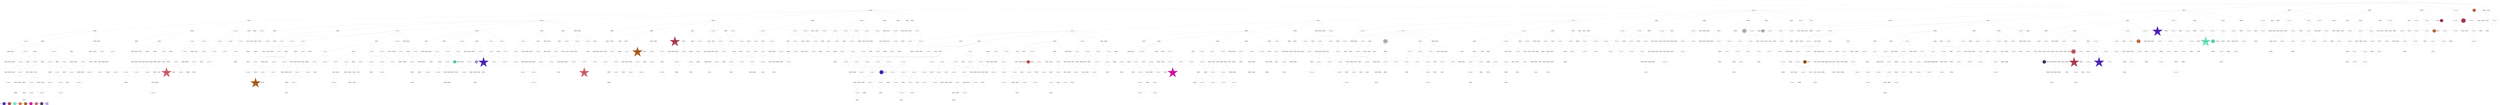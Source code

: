 digraph G { 
rankdir=TB;
4096 -> 4441;
4096 -> 4761;
4097 -> 4442;
4097 -> 4762;
4099 -> 4443;
4099 -> 4763;
4100 -> 4444;
4100 -> 4764;
4101 -> 4445;
4101 -> 4765;
4102 -> 4446;
4103 -> 4447;
4103 -> 4766;
4104 -> 4448;
4104 -> 4767;
4105 -> 4449;
4105 -> 4768;
4106 -> 4450;
4107 -> 4451;
4107 -> 4769;
4109 -> 4452;
4109 -> 4770;
4110 -> 4453;
4110 -> 4771;
4111 -> 4454;
4111 -> 4772;
4112 -> 4455;
4112 -> 4773;
4113 -> 4456;
4113 -> 4774;
4114 -> 4775;
4115 -> 4457;
4116 -> 4458;
4116 -> 4776;
4117 -> 4459;
4117 -> 4777;
4118 -> 4460;
4118 -> 4778;
4119 -> 4779;
4120 -> 4461;
4121 -> 4462;
4121 -> 4780;
4122 -> 4463;
4123 -> 4464;
4123 -> 4781;
4124 -> 4465;
4125 -> 4466;
4125 -> 4782;
4126 -> 4467;
4127 -> 4783;
4128 -> 4784;
4129 -> 4468;
4130 -> 4469;
4130 -> 4785;
4131 -> 4470;
4131 -> 4786;
4132 -> 4471;
4132 -> 4787;
4133 -> 4788;
4134 -> 4472;
4134 -> 4789;
4135 -> 4473;
4135 -> 4790;
4136 -> 4474;
4136 -> 4791;
4137 -> 4475;
4138 -> 4476;
4138 -> 4792;
4139 -> 4477;
4140 -> 4478;
4140 -> 4793;
4141 -> 4479;
4141 -> 4794;
4142 -> 4480;
4142 -> 4795;
4143 -> 4796;
4144 -> 4481;
4145 -> 4482;
4146 -> 4483;
4146 -> 4797;
4147 -> 4484;
4147 -> 4798;
4148 -> 4485;
4148 -> 4799;
4149 -> 4486;
4149 -> 4800;
4150 -> 4487;
4150 -> 4801;
4151 -> 4488;
4151 -> 4802;
4152 -> 4803;
4153 -> 4804;
4154 -> 4489;
4154 -> 4805;
4155 -> 4490;
4155 -> 4806;
4156 -> 4491;
4156 -> 4807;
4157 -> 4492;
4157 -> 4808;
4158 -> 4493;
4158 -> 4809;
4159 -> 4494;
4159 -> 4810;
4160 -> 4495;
4160 -> 4811;
4161 -> 4496;
4161 -> 4812;
4162 -> 4813;
4163 -> 4814;
4164 -> 4497;
4164 -> 4815;
4165 -> 4498;
4166 -> 4816;
4167 -> 4499;
4167 -> 4817;
4168 -> 4500;
4168 -> 4818;
4169 -> 4501;
4169 -> 4819;
4170 -> 4502;
4170 -> 4820;
4171 -> 4503;
4172 -> 4504;
4172 -> 4821;
4173 -> 4505;
4174 -> 4506;
4174 -> 4822;
4175 -> 4823;
4176 -> 4507;
4176 -> 4824;
4177 -> 4508;
4177 -> 4825;
4178 -> 4509;
4179 -> 4510;
4179 -> 4826;
4180 -> 4511;
4180 -> 4827;
4181 -> 4512;
4181 -> 4828;
4182 -> 4513;
4183 -> 4514;
4183 -> 4829;
4184 -> 4515;
4184 -> 4830;
4185 -> 4516;
4186 -> 4831;
4187 -> 4832;
4188 -> 4517;
4188 -> 4833;
4189 -> 4518;
4189 -> 4834;
4190 -> 4519;
4190 -> 4835;
4191 -> 4520;
4191 -> 4836;
4192 -> 4521;
4192 -> 4837;
4193 -> 4522;
4193 -> 4838;
4194 -> 4523;
4195 -> 4524;
4196 -> 4525;
4196 -> 4839;
4197 -> 4840;
4198 -> 4526;
4199 -> 4527;
4199 -> 4841;
4200 -> 4528;
4200 -> 4842;
4201 -> 4529;
4201 -> 4843;
4202 -> 4530;
4203 -> 4531;
4203 -> 4844;
4204 -> 4532;
4205 -> 4533;
4205 -> 4845;
4206 -> 4534;
4206 -> 4846;
4207 -> 4535;
4207 -> 4847;
4208 -> 4848;
4209 -> 4536;
4210 -> 4537;
4210 -> 4849;
4211 -> 4538;
4211 -> 4850;
4212 -> 4539;
4212 -> 4851;
4213 -> 4540;
4214 -> 4541;
4214 -> 4852;
4215 -> 4542;
4215 -> 4853;
4216 -> 4854;
4217 -> 4543;
4217 -> 4855;
4218 -> 4544;
4218 -> 4856;
4219 -> 4545;
4219 -> 4857;
4220 -> 4546;
4220 -> 4858;
4221 -> 4547;
4222 -> 4548;
4222 -> 4859;
4223 -> 4549;
4223 -> 4860;
4224 -> 4550;
4225 -> 4551;
4225 -> 4861;
4226 -> 4552;
4226 -> 4862;
4227 -> 4553;
4227 -> 4863;
4228 -> 4554;
4228 -> 4864;
4229 -> 4555;
4230 -> 4556;
4232 -> 4557;
4232 -> 4865;
4233 -> 4558;
4233 -> 4866;
4234 -> 4867;
4235 -> 4559;
4235 -> 4868;
4236 -> 4560;
4236 -> 4869;
4237 -> 4561;
4237 -> 4870;
4238 -> 4871;
4239 -> 4562;
4239 -> 4872;
4240 -> 4563;
4241 -> 4564;
4241 -> 4873;
4242 -> 4874;
4243 -> 4565;
4244 -> 4566;
4245 -> 4875;
4246 -> 4567;
4246 -> 4876;
4247 -> 4568;
4247 -> 4877;
4248 -> 4878;
4249 -> 4569;
4249 -> 4879;
4250 -> 4570;
4251 -> 4571;
4251 -> 4880;
4252 -> 4572;
4253 -> 4573;
4253 -> 4881;
4254 -> 4574;
4255 -> 4575;
4255 -> 4882;
4256 -> 4883;
4257 -> 4576;
4257 -> 4884;
4258 -> 4577;
4258 -> 4885;
4259 -> 4578;
4259 -> 4886;
4260 -> 4579;
4260 -> 4887;
4261 -> 4580;
4261 -> 4888;
4262 -> 4889;
4263 -> 4581;
4263 -> 4890;
4264 -> 4582;
4264 -> 4891;
4265 -> 4892;
4266 -> 4893;
4268 -> 4894;
4269 -> 4895;
4270 -> 4896;
4271 -> 4897;
4272 -> 4898;
4273 -> 4899;
4274 -> 4900;
4276 -> 4901;
4277 -> 4902;
4278 -> 4903;
4279 -> 4904;
4281 -> 4905;
4282 -> 4906;
4283 -> 4907;
4284 -> 4908;
4285 -> 4909;
4286 -> 4910;
4287 -> 4911;
4288 -> 4912;
4289 -> 4913;
4290 -> 4914;
4291 -> 4915;
4292 -> 4916;
4293 -> 4917;
4294 -> 4918;
4297 -> 4919;
4298 -> 4920;
4299 -> 4921;
4300 -> 4922;
4302 -> 4923;
4304 -> 4924;
4305 -> 4925;
4306 -> 4926;
4308 -> 4927;
4309 -> 4928;
4311 -> 4929;
4314 -> 4930;
4316 -> 4931;
4317 -> 4932;
4318 -> 4933;
4319 -> 4934;
4320 -> 4935;
4321 -> 4936;
4322 -> 4937;
4323 -> 4938;
4324 -> 4939;
4325 -> 4940;
4326 -> 4941;
4327 -> 4942;
4329 -> 4943;
4330 -> 4944;
4331 -> 4945;
4332 -> 4946;
4333 -> 4947;
4334 -> 4948;
4335 -> 4949;
4336 -> 4950;
4337 -> 4951;
4338 -> 4952;
4339 -> 4953;
4340 -> 4954;
4341 -> 4955;
4342 -> 4956;
4343 -> 4957;
4345 -> 4958;
4347 -> 4959;
4348 -> 4960;
4349 -> 4961;
4350 -> 4962;
4351 -> 4963;
4352 -> 4964;
4353 -> 4965;
4354 -> 4966;
4356 -> 4967;
4357 -> 4968;
4359 -> 4969;
4360 -> 4970;
4361 -> 4971;
4363 -> 4972;
4364 -> 4973;
4365 -> 4974;
4367 -> 4975;
4368 -> 4976;
4370 -> 4977;
4372 -> 4978;
4374 -> 4979;
4376 -> 4980;
4377 -> 4981;
4379 -> 4982;
4380 -> 4983;
4381 -> 4984;
4382 -> 4985;
4383 -> 4986;
4384 -> 4987;
4385 -> 4988;
4386 -> 4989;
4387 -> 4990;
4388 -> 4991;
4389 -> 4992;
4390 -> 4993;
4391 -> 4994;
4392 -> 4995;
4393 -> 4996;
4394 -> 4997;
4395 -> 4998;
4396 -> 4999;
4397 -> 5000;
4398 -> 5001;
4399 -> 5002;
4400 -> 5003;
4401 -> 5004;
4402 -> 5005;
4403 -> 5006;
4405 -> 5007;
4406 -> 5008;
4407 -> 5009;
4409 -> 5010;
4410 -> 5011;
4412 -> 5012;
4413 -> 5013;
4414 -> 5014;
4415 -> 5015;
4416 -> 5016;
4418 -> 5017;
4419 -> 5018;
4420 -> 5019;
4421 -> 5020;
4422 -> 5021;
4424 -> 5022;
4426 -> 5023;
4427 -> 5024;
4429 -> 5025;
4430 -> 5026;
4432 -> 5027;
4433 -> 5028;
4434 -> 5029;
4435 -> 5030;
4436 -> 5031;
4437 -> 5032;
4438 -> 5033;
4439 -> 5034;
4440 -> 5035;
4441 -> 5036;
4442 -> 5037;
4444 -> 5038;
4445 -> 5039;
4446 -> 5040;
4447 -> 5041;
4449 -> 5042;
4450 -> 5043;
4451 -> 5044;
4452 -> 5045;
4453 -> 5046;
4455 -> 5047;
4458 -> 5048;
4459 -> 5049;
4460 -> 5050;
4461 -> 5051;
4462 -> 5052;
4463 -> 5053;
4465 -> 5054;
4466 -> 5055;
4467 -> 5056;
4470 -> 5057;
4471 -> 5058;
4472 -> 5059;
4473 -> 5060;
4474 -> 5061;
4475 -> 5062;
4476 -> 5063;
4477 -> 5064;
4478 -> 5065;
4479 -> 5066;
4480 -> 5067;
4482 -> 5068;
4484 -> 5069;
4485 -> 5070;
4486 -> 5071;
4487 -> 5072;
4488 -> 5073;
4489 -> 5074;
4490 -> 5075;
4491 -> 5076;
4493 -> 5077;
4495 -> 5078;
4497 -> 5079;
4498 -> 5080;
4499 -> 5081;
4500 -> 5082;
4501 -> 5083;
4502 -> 5084;
4503 -> 5085;
4504 -> 5086;
4505 -> 5087;
4506 -> 5088;
4507 -> 5089;
4508 -> 5090;
4509 -> 5091;
4510 -> 5092;
4511 -> 5093;
4512 -> 5094;
4513 -> 5095;
4514 -> 5096;
4515 -> 5097;
4518 -> 5098;
4519 -> 5099;
4520 -> 5100;
4521 -> 5101;
4522 -> 5102;
4523 -> 5103;
4524 -> 5104;
4526 -> 5105;
4527 -> 5106;
4528 -> 5107;
4529 -> 5108;
4530 -> 5109;
4533 -> 5110;
4535 -> 5111;
4536 -> 5112;
4537 -> 5113;
4538 -> 5114;
4539 -> 5115;
4540 -> 5116;
4541 -> 5117;
4542 -> 5118;
4543 -> 5119;
4544 -> 5120;
4545 -> 5121;
4546 -> 5122;
4547 -> 5123;
4550 -> 5124;
4552 -> 5125;
4554 -> 5126;
4556 -> 5127;
4558 -> 5128;
4559 -> 5129;
4561 -> 5130;
4562 -> 5131;
4565 -> 5132;
4566 -> 5133;
4567 -> 5134;
4568 -> 5135;
4569 -> 5136;
4570 -> 5137;
4571 -> 5138;
4572 -> 5139;
4573 -> 5140;
4574 -> 5141;
4577 -> 5142;
4580 -> 5143;
4581 -> 5144;
4582 -> 5145;
3872 -> 3873;
3872 -> 3874;
3872 -> 3875;
3872 -> 3878;
3872 -> 3892;
3872 -> 3908;
3872 -> 3939;
3872 -> 3991;
3872 -> 4090;
3872 -> 4583;
3873 -> 3876;
3873 -> 3879;
3873 -> 3883;
3873 -> 3893;
3873 -> 3909;
3873 -> 3940;
3873 -> 3992;
3873 -> 4091;
3873 -> 4584;
3874 -> 3877;
3874 -> 3880;
3874 -> 3884;
3874 -> 3894;
3874 -> 3910;
3874 -> 3941;
3874 -> 3993;
3874 -> 4092;
3874 -> 4585;
3875 -> 3881;
3875 -> 3885;
3875 -> 3895;
3875 -> 3911;
3875 -> 3942;
3875 -> 4093;
3875 -> 4266;
3876 -> 3886;
3876 -> 3896;
3876 -> 3943;
3876 -> 3994;
3876 -> 4094;
3876 -> 4586;
3877 -> 3882;
3877 -> 3887;
3877 -> 3912;
3877 -> 3944;
3877 -> 4095;
3877 -> 4267;
3877 -> 4587;
3878 -> 3913;
3878 -> 3945;
3878 -> 3995;
3878 -> 4096;
3878 -> 4268;
3878 -> 4588;
3879 -> 3888;
3879 -> 3897;
3879 -> 3914;
3879 -> 3946;
3879 -> 3996;
3879 -> 4097;
3879 -> 4269;
3879 -> 4589;
3880 -> 3889;
3880 -> 3898;
3880 -> 3915;
3880 -> 3947;
3880 -> 3997;
3880 -> 4098;
3880 -> 4270;
3880 -> 4590;
3881 -> 3890;
3881 -> 3899;
3881 -> 3916;
3881 -> 3948;
3881 -> 3998;
3881 -> 4099;
3881 -> 4591;
3882 -> 3891;
3882 -> 3900;
3882 -> 3949;
3882 -> 3999;
3882 -> 4100;
3882 -> 4271;
3882 -> 4592;
3883 -> 3901;
3883 -> 3917;
3883 -> 3950;
3883 -> 4000;
3883 -> 4101;
3883 -> 4593;
3884 -> 3918;
3884 -> 3951;
3884 -> 4001;
3884 -> 4102;
3884 -> 4272;
3885 -> 3902;
3885 -> 3919;
3885 -> 4002;
3885 -> 4103;
3886 -> 3903;
3886 -> 3952;
3886 -> 4273;
3886 -> 4594;
3887 -> 3904;
3887 -> 3920;
3887 -> 3953;
3887 -> 4003;
3887 -> 4274;
3887 -> 4595;
3888 -> 3905;
3888 -> 3921;
3888 -> 3954;
3888 -> 4104;
3888 -> 4275;
3888 -> 4596;
3889 -> 3906;
3889 -> 3922;
3889 -> 3955;
3889 -> 4004;
3889 -> 4105;
3889 -> 4276;
3889 -> 4597;
3890 -> 3923;
3890 -> 3956;
3890 -> 4005;
3890 -> 4277;
3891 -> 3907;
3891 -> 3924;
3891 -> 3957;
3891 -> 4006;
3891 -> 4106;
3891 -> 4278;
3891 -> 4598;
3892 -> 3925;
3892 -> 3958;
3892 -> 4007;
3892 -> 4107;
3892 -> 4279;
3893 -> 3926;
3893 -> 3959;
3893 -> 4008;
3893 -> 4108;
3893 -> 4280;
3893 -> 4599;
3894 -> 4009;
3894 -> 4109;
3894 -> 4281;
3894 -> 4600;
3895 -> 3927;
3895 -> 3960;
3895 -> 4282;
3895 -> 4601;
3896 -> 3928;
3896 -> 3961;
3896 -> 4010;
3896 -> 4110;
3897 -> 3929;
3897 -> 3962;
3897 -> 4011;
3897 -> 4111;
3897 -> 4283;
3897 -> 4602;
3898 -> 3930;
3898 -> 3963;
3898 -> 4012;
3898 -> 4112;
3898 -> 4603;
3899 -> 3931;
3899 -> 3964;
3899 -> 4013;
3899 -> 4113;
3899 -> 4284;
3899 -> 4604;
3900 -> 3932;
3900 -> 3965;
3900 -> 4014;
3900 -> 4114;
3900 -> 4285;
3900 -> 4605;
3901 -> 3933;
3901 -> 3966;
3901 -> 4115;
3901 -> 4606;
3902 -> 3934;
3902 -> 3967;
3902 -> 4015;
3902 -> 4116;
3902 -> 4286;
3902 -> 4607;
3903 -> 3935;
3903 -> 3968;
3903 -> 4016;
3903 -> 4117;
3903 -> 4287;
3904 -> 3936;
3904 -> 4017;
3904 -> 4118;
3904 -> 4288;
3904 -> 4608;
3905 -> 3937;
3905 -> 3969;
3905 -> 4018;
3905 -> 4119;
3905 -> 4609;
3906 -> 4019;
3906 -> 4120;
3907 -> 3938;
3907 -> 3970;
3907 -> 4020;
3907 -> 4289;
3907 -> 4610;
3908 -> 3971;
3908 -> 4021;
3908 -> 4121;
3908 -> 4290;
3908 -> 4611;
3909 -> 3972;
3909 -> 4022;
3909 -> 4122;
3909 -> 4291;
3909 -> 4612;
3910 -> 3973;
3910 -> 4023;
3910 -> 4123;
3910 -> 4292;
3910 -> 4613;
3911 -> 4024;
3911 -> 4124;
3911 -> 4293;
3911 -> 4614;
3912 -> 4025;
3912 -> 4294;
3913 -> 4026;
3913 -> 4615;
3914 -> 3974;
3914 -> 4027;
3914 -> 4125;
3914 -> 4616;
3915 -> 4028;
3915 -> 4126;
3915 -> 4295;
3915 -> 4617;
3916 -> 4029;
3916 -> 4296;
3916 -> 4618;
3917 -> 3975;
3917 -> 4030;
3917 -> 4297;
3917 -> 4619;
3918 -> 3976;
3918 -> 4031;
3918 -> 4127;
3918 -> 4298;
3918 -> 4620;
3919 -> 3977;
3919 -> 4128;
3919 -> 4299;
3919 -> 4621;
3920 -> 3978;
3920 -> 4032;
3920 -> 4129;
3920 -> 4300;
3920 -> 4622;
3921 -> 3979;
3921 -> 4033;
3921 -> 4130;
3921 -> 4301;
3921 -> 4623;
3922 -> 4034;
3922 -> 4131;
3923 -> 3980;
3923 -> 4035;
3923 -> 4132;
3923 -> 4302;
3923 -> 4624;
3924 -> 3981;
3924 -> 4036;
3924 -> 4303;
3924 -> 4625;
3925 -> 3982;
3925 -> 4037;
3925 -> 4133;
3925 -> 4304;
3926 -> 3983;
3926 -> 4038;
3926 -> 4134;
3926 -> 4305;
3927 -> 4039;
3927 -> 4135;
3927 -> 4626;
3928 -> 3984;
3928 -> 4040;
3928 -> 4136;
3928 -> 4306;
3928 -> 4627;
3929 -> 3985;
3929 -> 4041;
3929 -> 4137;
3929 -> 4307;
3929 -> 4628;
3930 -> 3986;
3930 -> 4042;
3930 -> 4308;
3930 -> 4629;
3931 -> 3987;
3931 -> 4043;
3931 -> 4138;
3931 -> 4309;
3931 -> 4630;
3932 -> 4044;
3932 -> 4139;
3932 -> 4310;
3932 -> 4631;
3933 -> 3988;
3933 -> 4045;
3933 -> 4140;
3933 -> 4311;
3933 -> 4632;
3934 -> 4046;
3934 -> 4141;
3934 -> 4633;
3935 -> 3989;
3935 -> 4142;
3935 -> 4312;
3935 -> 4634;
3936 -> 3990;
3936 -> 4143;
3936 -> 4635;
3937 -> 4047;
3937 -> 4144;
3937 -> 4313;
3937 -> 4636;
3938 -> 4048;
3938 -> 4314;
3938 -> 4637;
3939 -> 4049;
3939 -> 4638;
3940 -> 4050;
3940 -> 4315;
3941 -> 4051;
3941 -> 4145;
3941 -> 4316;
3942 -> 4052;
3942 -> 4317;
3943 -> 4053;
3943 -> 4318;
3943 -> 4639;
3944 -> 4054;
3944 -> 4146;
3944 -> 4319;
3944 -> 4640;
3945 -> 4055;
3945 -> 4147;
3945 -> 4320;
3945 -> 4641;
3946 -> 4056;
3946 -> 4321;
3946 -> 4642;
3947 -> 4148;
3947 -> 4643;
3948 -> 4057;
3948 -> 4149;
3948 -> 4322;
3948 -> 4644;
3949 -> 4058;
3949 -> 4323;
3949 -> 4645;
3950 -> 4059;
3950 -> 4150;
3950 -> 4646;
3951 -> 4060;
3951 -> 4324;
3951 -> 4647;
3952 -> 4061;
3952 -> 4151;
3952 -> 4325;
3952 -> 4648;
3953 -> 4062;
3953 -> 4152;
3953 -> 4326;
3953 -> 4649;
3954 -> 4063;
3954 -> 4153;
3954 -> 4327;
3954 -> 4650;
3955 -> 4064;
3955 -> 4154;
3955 -> 4328;
3955 -> 4651;
3956 -> 4065;
3956 -> 4155;
3956 -> 4329;
3957 -> 4156;
3957 -> 4330;
3957 -> 4652;
3958 -> 4157;
3958 -> 4331;
3958 -> 4653;
3959 -> 4066;
3959 -> 4158;
3959 -> 4332;
3959 -> 4654;
3960 -> 4333;
3961 -> 4067;
3961 -> 4159;
3961 -> 4655;
3962 -> 4068;
3962 -> 4334;
3963 -> 4160;
3963 -> 4335;
3964 -> 4069;
3964 -> 4161;
3964 -> 4336;
3964 -> 4656;
3965 -> 4070;
3965 -> 4162;
3965 -> 4337;
3965 -> 4657;
3966 -> 4071;
3966 -> 4163;
3966 -> 4338;
3966 -> 4658;
3967 -> 4072;
3967 -> 4164;
3967 -> 4659;
3968 -> 4073;
3968 -> 4165;
3968 -> 4660;
3969 -> 4074;
3969 -> 4166;
3969 -> 4339;
3969 -> 4661;
3970 -> 4075;
3970 -> 4167;
3970 -> 4340;
3970 -> 4662;
3971 -> 4341;
3971 -> 4663;
3972 -> 4168;
3972 -> 4342;
3972 -> 4664;
3973 -> 4076;
3973 -> 4169;
3974 -> 4077;
3974 -> 4170;
3974 -> 4343;
3974 -> 4665;
3975 -> 4171;
3975 -> 4344;
3976 -> 4345;
3977 -> 4172;
3977 -> 4346;
3977 -> 4666;
3978 -> 4078;
3978 -> 4173;
3978 -> 4347;
3978 -> 4667;
3979 -> 4079;
3979 -> 4174;
3979 -> 4348;
3979 -> 4668;
3980 -> 4080;
3980 -> 4349;
3981 -> 4081;
3981 -> 4175;
3981 -> 4350;
3981 -> 4669;
3982 -> 4082;
3982 -> 4351;
3982 -> 4670;
3983 -> 4083;
3983 -> 4176;
3984 -> 4084;
3984 -> 4177;
3984 -> 4352;
3984 -> 4671;
3985 -> 4085;
3985 -> 4353;
3985 -> 4672;
3986 -> 4086;
3986 -> 4178;
3986 -> 4354;
3986 -> 4673;
3987 -> 4087;
3987 -> 4179;
3987 -> 4674;
3988 -> 4180;
3988 -> 4355;
3989 -> 4088;
3989 -> 4181;
3989 -> 4356;
3989 -> 4675;
3990 -> 4089;
3990 -> 4182;
3990 -> 4357;
3990 -> 4676;
3991 -> 4183;
3991 -> 4358;
3991 -> 4677;
3992 -> 4184;
3992 -> 4359;
3992 -> 4678;
3993 -> 4360;
3993 -> 4679;
3994 -> 4361;
3994 -> 4680;
3995 -> 4185;
3995 -> 4362;
3995 -> 4681;
3996 -> 4186;
3996 -> 4363;
3997 -> 4187;
3997 -> 4364;
3997 -> 4682;
3998 -> 4188;
3998 -> 4365;
3998 -> 4683;
3999 -> 4189;
3999 -> 4684;
4000 -> 4366;
4000 -> 4685;
4001 -> 4367;
4001 -> 4686;
4002 -> 4190;
4002 -> 4687;
4003 -> 4191;
4003 -> 4368;
4003 -> 4688;
4004 -> 4192;
4004 -> 4369;
4005 -> 4193;
4005 -> 4370;
4005 -> 4689;
4006 -> 4194;
4007 -> 4195;
4007 -> 4690;
4008 -> 4196;
4008 -> 4691;
4009 -> 4371;
4009 -> 4692;
4010 -> 4372;
4010 -> 4693;
4011 -> 4197;
4011 -> 4373;
4011 -> 4694;
4012 -> 4198;
4012 -> 4374;
4012 -> 4695;
4013 -> 4199;
4013 -> 4375;
4014 -> 4200;
4014 -> 4376;
4014 -> 4696;
4015 -> 4201;
4015 -> 4377;
4015 -> 4697;
4016 -> 4202;
4016 -> 4698;
4017 -> 4203;
4017 -> 4378;
4017 -> 4699;
4018 -> 4204;
4018 -> 4700;
4019 -> 4205;
4019 -> 4379;
4019 -> 4701;
4020 -> 4206;
4020 -> 4380;
4020 -> 4702;
4021 -> 4207;
4021 -> 4381;
4021 -> 4703;
4022 -> 4208;
4022 -> 4382;
4022 -> 4704;
4023 -> 4209;
4023 -> 4383;
4023 -> 4705;
4024 -> 4384;
4024 -> 4706;
4025 -> 4210;
4025 -> 4385;
4025 -> 4707;
4027 -> 4211;
4027 -> 4708;
4028 -> 4212;
4028 -> 4709;
4029 -> 4386;
4029 -> 4710;
4030 -> 4213;
4030 -> 4387;
4030 -> 4711;
4031 -> 4214;
4031 -> 4388;
4031 -> 4712;
4032 -> 4215;
4032 -> 4713;
4033 -> 4216;
4033 -> 4389;
4033 -> 4714;
4034 -> 4217;
4034 -> 4390;
4034 -> 4715;
4035 -> 4218;
4035 -> 4716;
4036 -> 4391;
4036 -> 4717;
4037 -> 4219;
4037 -> 4392;
4037 -> 4718;
4038 -> 4220;
4038 -> 4393;
4038 -> 4719;
4039 -> 4221;
4039 -> 4394;
4040 -> 4222;
4040 -> 4395;
4040 -> 4720;
4041 -> 4223;
4041 -> 4396;
4042 -> 4224;
4042 -> 4721;
4043 -> 4225;
4043 -> 4397;
4043 -> 4722;
4044 -> 4226;
4044 -> 4398;
4044 -> 4723;
4045 -> 4227;
4045 -> 4399;
4045 -> 4724;
4046 -> 4228;
4046 -> 4400;
4046 -> 4725;
4047 -> 4229;
4047 -> 4401;
4047 -> 4726;
4048 -> 4230;
4048 -> 4402;
4048 -> 4727;
4049 -> 4231;
4049 -> 4728;
4050 -> 4232;
4050 -> 4403;
4051 -> 4404;
4052 -> 4233;
4052 -> 4405;
4052 -> 4729;
4053 -> 4234;
4054 -> 4235;
4054 -> 4406;
4054 -> 4730;
4055 -> 4407;
4055 -> 4731;
4056 -> 4236;
4056 -> 4408;
4056 -> 4732;
4057 -> 4237;
4057 -> 4409;
4057 -> 4733;
4058 -> 4238;
4058 -> 4410;
4058 -> 4734;
4059 -> 4239;
4059 -> 4735;
4060 -> 4240;
4060 -> 4411;
4061 -> 4241;
4061 -> 4412;
4061 -> 4736;
4062 -> 4242;
4062 -> 4413;
4063 -> 4243;
4063 -> 4414;
4063 -> 4737;
4064 -> 4244;
4064 -> 4415;
4065 -> 4245;
4065 -> 4416;
4066 -> 4417;
4067 -> 4418;
4067 -> 4738;
4068 -> 4246;
4068 -> 4419;
4068 -> 4739;
4069 -> 4420;
4069 -> 4740;
4070 -> 4247;
4070 -> 4421;
4071 -> 4248;
4072 -> 4249;
4073 -> 4250;
4073 -> 4422;
4073 -> 4741;
4074 -> 4251;
4074 -> 4423;
4074 -> 4742;
4075 -> 4252;
4075 -> 4424;
4075 -> 4743;
4076 -> 4253;
4076 -> 4744;
4077 -> 4254;
4077 -> 4425;
4077 -> 4745;
4078 -> 4255;
4078 -> 4426;
4079 -> 4256;
4079 -> 4427;
4079 -> 4746;
4080 -> 4257;
4080 -> 4428;
4080 -> 4747;
4081 -> 4258;
4081 -> 4429;
4081 -> 4748;
4082 -> 4259;
4083 -> 4260;
4083 -> 4430;
4083 -> 4749;
4084 -> 4261;
4084 -> 4431;
4084 -> 4750;
4085 -> 4262;
4085 -> 4432;
4085 -> 4751;
4086 -> 4752;
4087 -> 4263;
4087 -> 4433;
4087 -> 4753;
4088 -> 4264;
4088 -> 4434;
4088 -> 4754;
4089 -> 4265;
4090 -> 4435;
4090 -> 4755;
4091 -> 4436;
4091 -> 4756;
4092 -> 4437;
4092 -> 4757;
4093 -> 4438;
4093 -> 4758;
4094 -> 4439;
4094 -> 4759;
4095 -> 4440;
4095 -> 4760;
4246 [shape=circle style=filled fillcolor="#c2a4ea" fontname="helvetica-bold" fontsize=56 label="M4242" width=2.51 height=2 ];
4109 [shape=star style=filled fillcolor=white fontname="helvetica-bold" fontsize=42 label="CNV_M4105"];
4970 [shape=circle style=filled fillcolor=white fontname="helvetica-bold" fontsize=56 label="M4966" width=1.28 height=2 ];
4233 [shape=circle style=filled fillcolor=white fontname="helvetica-bold" fontsize=56 label="M4229" width=3.53 height=2 ];
4986 [shape=star style=filled fillcolor=white fontname="helvetica-bold" fontsize=42 label="CNV_M4982"];
5037 [shape=circle style=filled fillcolor=white fontname="helvetica-bold" fontsize=56 label="M5033" width=4.67 height=2 ];
4687 [shape=circle style=filled fillcolor=white fontname="helvetica-bold" fontsize=56 label="M4683" width=2.39 height=2 ];
5029 [shape=star style=filled fillcolor=white fontname="helvetica-bold" fontsize=42 label="CNV_M5025"];
4406 [shape=circle style=filled fillcolor=white fontname="helvetica-bold" fontsize=56 label="M4402" width=3.42 height=2 ];
4559 [shape=circle style=filled fillcolor=white fontname="helvetica-bold" fontsize=56 label="M4555" width=0.39 height=2 ];
4045 [shape=star style=filled fillcolor=white fontname="helvetica-bold" fontsize=42 label="CNV_M4041"];
4250 [shape=star style=filled fillcolor=white fontname="helvetica-bold" fontsize=42 label="CNV_M4246"];
5110 [shape=star style=filled fillcolor=white fontname="helvetica-bold" fontsize=42 label="CNV_M5106"];
4352 [shape=circle style=filled fillcolor=white fontname="helvetica-bold" fontsize=56 label="M4348" width=2.63 height=2 ];
4892 [shape=star style=filled fillcolor=white fontname="helvetica-bold" fontsize=42 label="CNV_M4888"];
5128 [shape=circle style=filled fillcolor=white fontname="helvetica-bold" fontsize=56 label="M5124" width=4 height=2 ];
4485 [shape=circle style=filled fillcolor=white fontname="helvetica-bold" fontsize=56 label="M4481" width=1.55 height=2 ];
3881 [shape=circle style=filled fillcolor=white fontname="helvetica-bold" fontsize=56 label="M3877" width=4.78 height=2 ];
4135 [shape=star style=filled fillcolor=white fontname="helvetica-bold" fontsize=42 label="CNV_M4131"];
4371 [shape=circle style=filled fillcolor=white fontname="helvetica-bold" fontsize=56 label="M4367" width=1.93 height=2 ];
3922 [shape=circle style=filled fillcolor=grey fontname="helvetica-bold" fontsize=56 label="M3918" width=4.8 height=2 ];
4435 [shape=circle style=filled fillcolor=white fontname="helvetica-bold" fontsize=56 label="M4431" width=4.53 height=2 ];
4631 [shape=star style=filled fillcolor=white fontname="helvetica-bold" fontsize=42 label="CNV_M4627"];
4108 [shape=circle style=filled fillcolor=white fontname="helvetica-bold" fontsize=56 label="M4104" width=2.14 height=2 ];
5030 [shape=circle style=filled fillcolor=white fontname="helvetica-bold" fontsize=56 label="M5026" width=3.66 height=2 ];
4499 [shape=star style=filled fillcolor=white fontname="helvetica-bold" fontsize=42 label="CNV_M4495"];
4471 [shape=star style=filled fillcolor=white fontname="helvetica-bold" fontsize=42 label="CNV_M4467"];
4691 [shape=circle style=filled fillcolor=white fontname="helvetica-bold" fontsize=56 label="M4687" width=1.93 height=2 ];
4301 [shape=star style=filled fillcolor=white fontname="helvetica-bold" fontsize=42 label="CNV_M4297"];
4249 [shape=circle style=filled fillcolor=white fontname="helvetica-bold" fontsize=56 label="M4245" width=1.78 height=2 ];
4909 [shape=circle style=filled fillcolor=white fontname="helvetica-bold" fontsize=56 label="M4905" width=2.55 height=2 ];
4850 [shape=circle style=filled fillcolor=white fontname="helvetica-bold" fontsize=56 label="M4846" width=2.86 height=2 ];
4146 [shape=star style=filled fillcolor=white fontname="helvetica-bold" fontsize=42 label="CNV_M4142"];
4566 [shape=star style=filled fillcolor=white fontname="helvetica-bold" fontsize=42 label="CNV_M4562"];
4203 [shape=circle style=filled fillcolor=white fontname="helvetica-bold" fontsize=56 label="M4199" width=4.26 height=2 ];
4871 [shape=circle style=filled fillcolor=white fontname="helvetica-bold" fontsize=56 label="M4867" width=0.61 height=2 ];
4142 [shape=star style=filled fillcolor=white fontname="helvetica-bold" fontsize=42 label="CNV_M4138"];
3955 [shape=circle style=filled fillcolor=white fontname="helvetica-bold" fontsize=56 label="M3951" width=4.23 height=2 ];
4642 [shape=star style=filled fillcolor=white fontname="helvetica-bold" fontsize=42 label="CNV_M4638"];
4150 [shape=circle style=filled fillcolor=white fontname="helvetica-bold" fontsize=56 label="M4146" width=4.73 height=2 ];
4889 [shape=circle style=filled fillcolor=white fontname="helvetica-bold" fontsize=56 label="M4885" width=0.19 height=2 ];
4884 [shape=circle style=filled fillcolor=white fontname="helvetica-bold" fontsize=56 label="M4880" width=2.82 height=2 ];
4008 [shape=star style=filled fillcolor=white fontname="helvetica-bold" fontsize=42 label="CNV_M4004"];
4763 [shape=star style=filled fillcolor=white fontname="helvetica-bold" fontsize=42 label="CNV_M4759"];
4294 [shape=circle style=filled fillcolor=white fontname="helvetica-bold" fontsize=56 label="M4290" width=2.19 height=2 ];
4181 [shape=star style=filled fillcolor=white fontname="helvetica-bold" fontsize=42 label="CNV_M4177"];
4978 [shape=star style=filled fillcolor=white fontname="helvetica-bold" fontsize=42 label="CNV_M4974"];
4727 [shape=star style=filled fillcolor=white fontname="helvetica-bold" fontsize=42 label="CNV_M4723"];
3957 [shape=circle style=filled fillcolor=white fontname="helvetica-bold" fontsize=56 label="M3953" width=4.95 height=2 ];
3940 [shape=circle style=filled fillcolor=white fontname="helvetica-bold" fontsize=56 label="M3936" width=3.35 height=2 ];
4851 [shape=circle style=filled fillcolor=white fontname="helvetica-bold" fontsize=56 label="M4847" width=1.17 height=2 ];
4430 [shape=star style=filled fillcolor=white fontname="helvetica-bold" fontsize=42 label="CNV_M4426"];
4641 [shape=circle style=filled fillcolor=white fontname="helvetica-bold" fontsize=56 label="M4637" width=4.89 height=2 ];
4713 [shape=circle style=filled fillcolor=white fontname="helvetica-bold" fontsize=56 label="M4709" width=4.17 height=2 ];
4921 [shape=circle style=filled fillcolor=white fontname="helvetica-bold" fontsize=56 label="M4917" width=4.06 height=2 ];
5052 [shape=star style=filled fillcolor=white fontname="helvetica-bold" fontsize=42 label="CNV_M5048"];
5107 [shape=circle style=filled fillcolor=white fontname="helvetica-bold" fontsize=56 label="M5103" width=2.69 height=2 ];
4649 [shape=star style=filled fillcolor=white fontname="helvetica-bold" fontsize=42 label="CNV_M4645"];
4129 [shape=circle style=filled fillcolor=white fontname="helvetica-bold" fontsize=56 label="M4125" width=2.68 height=2 ];
4132 [shape=circle style=filled fillcolor=white fontname="helvetica-bold" fontsize=56 label="M4128" width=2.84 height=2 ];
4468 [shape=star style=filled fillcolor=white fontname="helvetica-bold" fontsize=42 label="CNV_M4464"];
5100 [shape=circle style=filled fillcolor=white fontname="helvetica-bold" fontsize=56 label="M5096" width=0.47 height=2 ];
4014 [shape=circle style=filled fillcolor=white fontname="helvetica-bold" fontsize=56 label="M4010" width=3 height=2 ];
3931 [shape=star style=filled fillcolor=white fontname="helvetica-bold" fontsize=42 label="CNV_M3927"];
4256 [shape=circle style=filled fillcolor=white fontname="helvetica-bold" fontsize=56 label="M4252" width=0.47 height=2 ];
4755 [shape=star style=filled fillcolor=white fontname="helvetica-bold" fontsize=42 label="CNV_M4751"];
3936 [shape=circle style=filled fillcolor=white fontname="helvetica-bold" fontsize=56 label="M3932" width=1.72 height=2 ];
4790 [shape=star style=filled fillcolor=white fontname="helvetica-bold" fontsize=42 label="CNV_M4786"];
4958 [shape=circle style=filled fillcolor=white fontname="helvetica-bold" fontsize=56 label="M4954" width=0.66 height=2 ];
4074 [shape=circle style=filled fillcolor=white fontname="helvetica-bold" fontsize=56 label="M4070" width=0.05 height=2 ];
4113 [shape=circle style=filled fillcolor=white fontname="helvetica-bold" fontsize=56 label="M4109" width=0.5 height=2 ];
4520 [shape=circle style=filled fillcolor=white fontname="helvetica-bold" fontsize=56 label="M4516" width=1.97 height=2 ];
4475 [shape=circle style=filled fillcolor=white fontname="helvetica-bold" fontsize=56 label="M4471" width=2.66 height=2 ];
5099 [shape=circle style=filled fillcolor=white fontname="helvetica-bold" fontsize=56 label="M5095" width=4.6 height=2 ];
4943 [shape=circle style=filled fillcolor=white fontname="helvetica-bold" fontsize=56 label="M4939" width=2.13 height=2 ];
5046 [shape=circle style=filled fillcolor=white fontname="helvetica-bold" fontsize=56 label="M5042" width=1.92 height=2 ];
4901 [shape=star style=filled fillcolor=white fontname="helvetica-bold" fontsize=42 label="CNV_M4897"];
4317 [shape=star style=filled fillcolor=white fontname="helvetica-bold" fontsize=42 label="CNV_M4313"];
4469 [shape=star style=filled fillcolor=white fontname="helvetica-bold" fontsize=42 label="CNV_M4465"];
5125 [shape=circle style=filled fillcolor=white fontname="helvetica-bold" fontsize=56 label="M5121" width=4.56 height=2 ];
4816 [shape=circle style=filled fillcolor=white fontname="helvetica-bold" fontsize=56 label="M4812" width=1.6 height=2 ];
3964 [shape=circle style=filled fillcolor=white fontname="helvetica-bold" fontsize=56 label="M3960" width=2.72 height=2 ];
4562 [shape=circle style=filled fillcolor=white fontname="helvetica-bold" fontsize=56 label="M4558" width=2.69 height=2 ];
4369 [shape=circle style=filled fillcolor=white fontname="helvetica-bold" fontsize=56 label="M4365" width=0.78 height=2 ];
4949 [shape=circle style=filled fillcolor=white fontname="helvetica-bold" fontsize=56 label="M4945" width=1.32 height=2 ];
3976 [shape=star style=filled fillcolor=white fontname="helvetica-bold" fontsize=42 label="CNV_M3972"];
4519 [shape=circle style=filled fillcolor=white fontname="helvetica-bold" fontsize=56 label="M4515" width=2.7 height=2 ];
4171 [shape=circle style=filled fillcolor=white fontname="helvetica-bold" fontsize=56 label="M4167" width=2.74 height=2 ];
4582 [shape=circle style=filled fillcolor=white fontname="helvetica-bold" fontsize=56 label="M4578" width=2.79 height=2 ];
3988 [shape=circle style=filled fillcolor=white fontname="helvetica-bold" fontsize=56 label="M3984" width=0.76 height=2 ];
4213 [shape=circle style=filled fillcolor=white fontname="helvetica-bold" fontsize=56 label="M4209" width=1.03 height=2 ];
4533 [shape=circle style=filled fillcolor=white fontname="helvetica-bold" fontsize=56 label="M4529" width=3.77 height=2 ];
4981 [shape=star style=filled fillcolor=white fontname="helvetica-bold" fontsize=42 label="CNV_M4977"];
4699 [shape=star style=filled fillcolor=white fontname="helvetica-bold" fontsize=42 label="CNV_M4695"];
4224 [shape=star style=filled fillcolor=white fontname="helvetica-bold" fontsize=42 label="CNV_M4220"];
4936 [shape=circle style=filled fillcolor=white fontname="helvetica-bold" fontsize=56 label="M4932" width=1.88 height=2 ];
4059 [shape=circle style=filled fillcolor=white fontname="helvetica-bold" fontsize=56 label="M4055" width=0.95 height=2 ];
5134 [shape=circle style=filled fillcolor=white fontname="helvetica-bold" fontsize=56 label="M5130" width=2.9 height=2 ];
4951 [shape=circle style=filled fillcolor=white fontname="helvetica-bold" fontsize=56 label="M4947" width=3.81 height=2 ];
4701 [shape=circle style=filled fillcolor=white fontname="helvetica-bold" fontsize=56 label="M4697" width=4.67 height=2 ];
4273 [shape=star style=filled fillcolor=white fontname="helvetica-bold" fontsize=42 label="CNV_M4269"];
4953 [shape=circle style=filled fillcolor=white fontname="helvetica-bold" fontsize=56 label="M4949" width=1.95 height=2 ];
4574 [shape=star style=filled fillcolor=white fontname="helvetica-bold" fontsize=42 label="CNV_M4570"];
4948 [shape=star style=filled fillcolor=white fontname="helvetica-bold" fontsize=42 label="CNV_M4944"];
4440 [shape=circle style=filled fillcolor=white fontname="helvetica-bold" fontsize=56 label="M4436" width=3.55 height=2 ];
4852 [shape=circle style=filled fillcolor=white fontname="helvetica-bold" fontsize=56 label="M4848" width=1.7 height=2 ];
5065 [shape=star style=filled fillcolor="#cf6571" fontname="helvetica-bold" fontsize=42 label="CNV_M5061"];
4227 [shape=circle style=filled fillcolor=white fontname="helvetica-bold" fontsize=56 label="M4223" width=1.17 height=2 ];
4185 [shape=star style=filled fillcolor=white fontname="helvetica-bold" fontsize=42 label="CNV_M4181"];
3892 [shape=circle style=filled fillcolor=white fontname="helvetica-bold" fontsize=56 label="M3888" width=2.76 height=2 ];
4575 [shape=star style=filled fillcolor=white fontname="helvetica-bold" fontsize=42 label="CNV_M4571"];
4522 [shape=circle style=filled fillcolor=white fontname="helvetica-bold" fontsize=56 label="M4518" width=3.77 height=2 ];
4868 [shape=star style=filled fillcolor=white fontname="helvetica-bold" fontsize=42 label="CNV_M4864"];
4802 [shape=circle style=filled fillcolor=white fontname="helvetica-bold" fontsize=56 label="M4798" width=4.77 height=2 ];
4088 [shape=circle style=filled fillcolor=white fontname="helvetica-bold" fontsize=56 label="M4084" width=0.48 height=2 ];
4081 [shape=star style=filled fillcolor=white fontname="helvetica-bold" fontsize=42 label="CNV_M4077"];
4306 [shape=circle style=filled fillcolor=white fontname="helvetica-bold" fontsize=56 label="M4302" width=0.27 height=2 ];
3954 [shape=star style=filled fillcolor=white fontname="helvetica-bold" fontsize=42 label="CNV_M3950"];
4791 [shape=circle style=filled fillcolor=white fontname="helvetica-bold" fontsize=56 label="M4787" width=2.4 height=2 ];
4815 [shape=star style=filled fillcolor="#ae4053" fontname="helvetica-bold" fontsize=42 label="CNV_M4811"];
4165 [shape=star style=filled fillcolor=white fontname="helvetica-bold" fontsize=42 label="CNV_M4161"];
4526 [shape=circle style=filled fillcolor=white fontname="helvetica-bold" fontsize=56 label="M4522" width=0.71 height=2 ];
5092 [shape=star style=filled fillcolor=white fontname="helvetica-bold" fontsize=42 label="CNV_M5088"];
4661 [shape=circle style=filled fillcolor=white fontname="helvetica-bold" fontsize=56 label="M4657" width=0.5 height=2 ];
4253 [shape=star style=filled fillcolor=white fontname="helvetica-bold" fontsize=42 label="CNV_M4249"];
5051 [shape=star style=filled fillcolor=white fontname="helvetica-bold" fontsize=42 label="CNV_M5047"];
4428 [shape=star style=filled fillcolor=white fontname="helvetica-bold" fontsize=42 label="CNV_M4424"];
4341 [shape=star style=filled fillcolor=white fontname="helvetica-bold" fontsize=42 label="CNV_M4337"];
5009 [shape=circle style=filled fillcolor=white fontname="helvetica-bold" fontsize=56 label="M5005" width=1.11 height=2 ];
4999 [shape=circle style=filled fillcolor=white fontname="helvetica-bold" fontsize=56 label="M4995" width=3.28 height=2 ];
4881 [shape=star style=filled fillcolor=white fontname="helvetica-bold" fontsize=42 label="CNV_M4877"];
4781 [shape=star style=filled fillcolor=white fontname="helvetica-bold" fontsize=42 label="CNV_M4777"];
4400 [shape=circle style=filled fillcolor=white fontname="helvetica-bold" fontsize=56 label="M4396" width=4.42 height=2 ];
4915 [shape=star style=filled fillcolor=white fontname="helvetica-bold" fontsize=42 label="CNV_M4911"];
4448 [shape=circle style=filled fillcolor=white fontname="helvetica-bold" fontsize=56 label="M4444" width=3.89 height=2 ];
4195 [shape=circle style=filled fillcolor=white fontname="helvetica-bold" fontsize=56 label="M4191" width=3.18 height=2 ];
4679 [shape=circle style=filled fillcolor=white fontname="helvetica-bold" fontsize=56 label="M4675" width=3.99 height=2 ];
5095 [shape=star style=filled fillcolor=white fontname="helvetica-bold" fontsize=42 label="CNV_M5091"];
4844 [shape=star style=filled fillcolor="#d612a4" fontname="helvetica-bold" fontsize=42 label="CNV_M4840"];
4564 [shape=star style=filled fillcolor=white fontname="helvetica-bold" fontsize=42 label="CNV_M4560"];
4717 [shape=circle style=filled fillcolor=white fontname="helvetica-bold" fontsize=56 label="M4713" width=0.76 height=2 ];
4082 [shape=circle style=filled fillcolor=white fontname="helvetica-bold" fontsize=56 label="M4078" width=2.66 height=2 ];
3963 [shape=circle style=filled fillcolor=white fontname="helvetica-bold" fontsize=56 label="M3959" width=0.51 height=2 ];
4235 [shape=circle style=filled fillcolor=white fontname="helvetica-bold" fontsize=56 label="M4231" width=2.3 height=2 ];
4611 [shape=circle style=filled fillcolor="#ae4053" fontname="helvetica-bold" fontsize=56 label="M4607" width=2.62 height=2 ];
4026 [shape=circle style=filled fillcolor=white fontname="helvetica-bold" fontsize=56 label="M4022" width=3.94 height=2 ];
4447 [shape=circle style=filled fillcolor=white fontname="helvetica-bold" fontsize=56 label="M4443" width=2.67 height=2 ];
4243 [shape=star style=filled fillcolor=white fontname="helvetica-bold" fontsize=42 label="CNV_M4239"];
4107 [shape=circle style=filled fillcolor=white fontname="helvetica-bold" fontsize=56 label="M4103" width=1.3 height=2 ];
4899 [shape=circle style=filled fillcolor=white fontname="helvetica-bold" fontsize=56 label="M4895" width=0.74 height=2 ];
5079 [shape=circle style=filled fillcolor=white fontname="helvetica-bold" fontsize=56 label="M5075" width=0.71 height=2 ];
4445 [shape=circle style=filled fillcolor=white fontname="helvetica-bold" fontsize=56 label="M4441" width=1.79 height=2 ];
4105 [shape=circle style=filled fillcolor=white fontname="helvetica-bold" fontsize=56 label="M4101" width=2.65 height=2 ];
3908 [shape=circle style=filled fillcolor=white fontname="helvetica-bold" fontsize=56 label="M3904" width=2.15 height=2 ];
4968 [shape=circle style=filled fillcolor=white fontname="helvetica-bold" fontsize=56 label="M4964" width=4.21 height=2 ];
4839 [shape=circle style=filled fillcolor=white fontname="helvetica-bold" fontsize=56 label="M4835" width=2.31 height=2 ];
4172 [shape=circle style=filled fillcolor=white fontname="helvetica-bold" fontsize=56 label="M4168" width=4.15 height=2 ];
4099 [shape=star style=filled fillcolor=white fontname="helvetica-bold" fontsize=42 label="CNV_M4095"];
4050 [shape=circle style=filled fillcolor=white fontname="helvetica-bold" fontsize=56 label="M4046" width=3.4 height=2 ];
4330 [shape=circle style=filled fillcolor=white fontname="helvetica-bold" fontsize=56 label="M4326" width=0.65 height=2 ];
4291 [shape=star style=filled fillcolor=white fontname="helvetica-bold" fontsize=42 label="CNV_M4287"];
4065 [shape=circle style=filled fillcolor=white fontname="helvetica-bold" fontsize=56 label="M4061" width=0.27 height=2 ];
4496 [shape=circle style=filled fillcolor=white fontname="helvetica-bold" fontsize=56 label="M4492" width=3.42 height=2 ];
4804 [shape=circle style=filled fillcolor=white fontname="helvetica-bold" fontsize=56 label="M4800" width=4.41 height=2 ];
4173 [shape=circle style=filled fillcolor=white fontname="helvetica-bold" fontsize=56 label="M4169" width=3.93 height=2 ];
4760 [shape=star style=filled fillcolor=white fontname="helvetica-bold" fontsize=42 label="CNV_M4756"];
4179 [shape=star style=filled fillcolor=white fontname="helvetica-bold" fontsize=42 label="CNV_M4175"];
3951 [shape=star style=filled fillcolor=white fontname="helvetica-bold" fontsize=42 label="CNV_M3947"];
4589 [shape=circle style=filled fillcolor=white fontname="helvetica-bold" fontsize=56 label="M4585" width=0.2 height=2 ];
5102 [shape=circle style=filled fillcolor=white fontname="helvetica-bold" fontsize=56 label="M5098" width=0.31 height=2 ];
4866 [shape=circle style=filled fillcolor=white fontname="helvetica-bold" fontsize=56 label="M4862" width=0.22 height=2 ];
4292 [shape=circle style=filled fillcolor=white fontname="helvetica-bold" fontsize=56 label="M4288" width=2.93 height=2 ];
5109 [shape=star style=filled fillcolor=white fontname="helvetica-bold" fontsize=42 label="CNV_M5105"];
4944 [shape=star style=filled fillcolor=white fontname="helvetica-bold" fontsize=42 label="CNV_M4940"];
4405 [shape=circle style=filled fillcolor=white fontname="helvetica-bold" fontsize=56 label="M4401" width=3.25 height=2 ];
4705 [shape=circle style=filled fillcolor=white fontname="helvetica-bold" fontsize=56 label="M4701" width=3.29 height=2 ];
4869 [shape=star style=filled fillcolor=white fontname="helvetica-bold" fontsize=42 label="CNV_M4865"];
4752 [shape=circle style=filled fillcolor=white fontname="helvetica-bold" fontsize=56 label="M4748" width=4.01 height=2 ];
4956 [shape=star style=filled fillcolor=white fontname="helvetica-bold" fontsize=42 label="CNV_M4952"];
5021 [shape=circle style=filled fillcolor=white fontname="helvetica-bold" fontsize=56 label="M5017" width=2.38 height=2 ];
4167 [shape=circle style=filled fillcolor=white fontname="helvetica-bold" fontsize=56 label="M4163" width=1.64 height=2 ];
4893 [shape=circle style=filled fillcolor=white fontname="helvetica-bold" fontsize=56 label="M4889" width=0.57 height=2 ];
5116 [shape=circle style=filled fillcolor=white fontname="helvetica-bold" fontsize=56 label="M5112" width=1.61 height=2 ];
3914 [shape=circle style=filled fillcolor=white fontname="helvetica-bold" fontsize=56 label="M3910" width=4.4 height=2 ];
4229 [shape=circle style=filled fillcolor=white fontname="helvetica-bold" fontsize=56 label="M4225" width=3.42 height=2 ];
4794 [shape=circle style=filled fillcolor=white fontname="helvetica-bold" fontsize=56 label="M4790" width=2.77 height=2 ];
4942 [shape=circle style=filled fillcolor=white fontname="helvetica-bold" fontsize=56 label="M4938" width=4.63 height=2 ];
4539 [shape=circle style=filled fillcolor=white fontname="helvetica-bold" fontsize=56 label="M4535" width=3.93 height=2 ];
4731 [shape=star style=filled fillcolor=white fontname="helvetica-bold" fontsize=42 label="CNV_M4727"];
4684 [shape=circle style=filled fillcolor=white fontname="helvetica-bold" fontsize=56 label="M4680" width=1.04 height=2 ];
4377 [shape=star style=filled fillcolor=white fontname="helvetica-bold" fontsize=42 label="CNV_M4373"];
4134 [shape=circle style=filled fillcolor=white fontname="helvetica-bold" fontsize=56 label="M4130" width=2.72 height=2 ];
4540 [shape=star style=filled fillcolor=white fontname="helvetica-bold" fontsize=42 label="CNV_M4536"];
4010 [shape=star style=filled fillcolor=white fontname="helvetica-bold" fontsize=42 label="CNV_M4006"];
4967 [shape=circle style=filled fillcolor=white fontname="helvetica-bold" fontsize=56 label="M4963" width=4.27 height=2 ];
4933 [shape=star style=filled fillcolor=white fontname="helvetica-bold" fontsize=42 label="CNV_M4929"];
4646 [shape=star style=filled fillcolor=white fontname="helvetica-bold" fontsize=42 label="CNV_M4642"];
5085 [shape=circle style=filled fillcolor=white fontname="helvetica-bold" fontsize=56 label="M5081" width=3.08 height=2 ];
4384 [shape=circle style=filled fillcolor="#6fe6be" fontname="helvetica-bold" fontsize=56 label="M4380" width=4.11 height=2 ];
4823 [shape=circle style=filled fillcolor=white fontname="helvetica-bold" fontsize=56 label="M4819" width=3.94 height=2 ];
5036 [shape=circle style=filled fillcolor=white fontname="helvetica-bold" fontsize=56 label="M5032" width=3.1 height=2 ];
4592 [shape=circle style=filled fillcolor=white fontname="helvetica-bold" fontsize=56 label="M4588" width=1.03 height=2 ];
4112 [shape=circle style=filled fillcolor=white fontname="helvetica-bold" fontsize=56 label="M4108" width=2.44 height=2 ];
3978 [shape=star style=filled fillcolor=white fontname="helvetica-bold" fontsize=42 label="CNV_M3974"];
4774 [shape=star style=filled fillcolor=white fontname="helvetica-bold" fontsize=42 label="CNV_M4770"];
4141 [shape=circle style=filled fillcolor=white fontname="helvetica-bold" fontsize=56 label="M4137" width=4.24 height=2 ];
4000 [shape=circle style=filled fillcolor=white fontname="helvetica-bold" fontsize=56 label="M3996" width=0.24 height=2 ];
3897 [shape=circle style=filled fillcolor=white fontname="helvetica-bold" fontsize=56 label="M3893" width=3.83 height=2 ];
5114 [shape=circle style=filled fillcolor=white fontname="helvetica-bold" fontsize=56 label="M5110" width=4.68 height=2 ];
4482 [shape=circle style=filled fillcolor=white fontname="helvetica-bold" fontsize=56 label="M4478" width=4.87 height=2 ];
3958 [shape=circle style=filled fillcolor=white fontname="helvetica-bold" fontsize=56 label="M3954" width=2.91 height=2 ];
4016 [shape=circle style=filled fillcolor=white fontname="helvetica-bold" fontsize=56 label="M4012" width=2.61 height=2 ];
4194 [shape=star style=filled fillcolor=white fontname="helvetica-bold" fontsize=42 label="CNV_M4190"];
4719 [shape=star style=filled fillcolor=white fontname="helvetica-bold" fontsize=42 label="CNV_M4715"];
5077 [shape=star style=filled fillcolor=white fontname="helvetica-bold" fontsize=42 label="CNV_M5073"];
4885 [shape=circle style=filled fillcolor=white fontname="helvetica-bold" fontsize=56 label="M4881" width=1.41 height=2 ];
4331 [shape=circle style=filled fillcolor=white fontname="helvetica-bold" fontsize=56 label="M4327" width=3.51 height=2 ];
3994 [shape=circle style=filled fillcolor=white fontname="helvetica-bold" fontsize=56 label="M3990" width=3.89 height=2 ];
4046 [shape=circle style=filled fillcolor=white fontname="helvetica-bold" fontsize=56 label="M4042" width=3.02 height=2 ];
4487 [shape=circle style=filled fillcolor=white fontname="helvetica-bold" fontsize=56 label="M4483" width=1.22 height=2 ];
4567 [shape=circle style=filled fillcolor=white fontname="helvetica-bold" fontsize=56 label="M4563" width=2.01 height=2 ];
4009 [shape=circle style=filled fillcolor=white fontname="helvetica-bold" fontsize=56 label="M4005" width=1.34 height=2 ];
3919 [shape=star style=filled fillcolor=white fontname="helvetica-bold" fontsize=42 label="CNV_M3915"];
4133 [shape=circle style=filled fillcolor=white fontname="helvetica-bold" fontsize=56 label="M4129" width=4.79 height=2 ];
4438 [shape=circle style=filled fillcolor=white fontname="helvetica-bold" fontsize=56 label="M4434" width=4.36 height=2 ];
4927 [shape=circle style=filled fillcolor=white fontname="helvetica-bold" fontsize=56 label="M4923" width=2.48 height=2 ];
5105 [shape=circle style=filled fillcolor=white fontname="helvetica-bold" fontsize=56 label="M5101" width=4.63 height=2 ];
4768 [shape=circle style=filled fillcolor=white fontname="helvetica-bold" fontsize=56 label="M4764" width=0.48 height=2 ];
4288 [shape=star style=filled fillcolor=white fontname="helvetica-bold" fontsize=42 label="CNV_M4284"];
4897 [shape=circle style=filled fillcolor=white fontname="helvetica-bold" fontsize=56 label="M4893" width=4.34 height=2 ];
3904 [shape=circle style=filled fillcolor=white fontname="helvetica-bold" fontsize=56 label="M3900" width=0.16 height=2 ];
4467 [shape=circle style=filled fillcolor=white fontname="helvetica-bold" fontsize=56 label="M4463" width=3 height=2 ];
5027 [shape=circle style=filled fillcolor=white fontname="helvetica-bold" fontsize=56 label="M5023" width=2.67 height=2 ];
4033 [shape=star style=filled fillcolor=white fontname="helvetica-bold" fontsize=42 label="CNV_M4029"];
4422 [shape=circle style=filled fillcolor=white fontname="helvetica-bold" fontsize=56 label="M4418" width=1.28 height=2 ];
4648 [shape=star style=filled fillcolor=white fontname="helvetica-bold" fontsize=42 label="CNV_M4644"];
4537 [shape=star style=filled fillcolor=white fontname="helvetica-bold" fontsize=42 label="CNV_M4533"];
3878 [shape=circle style=filled fillcolor=white fontname="helvetica-bold" fontsize=56 label="M3874" width=3.34 height=2 ];
5024 [shape=circle style=filled fillcolor=white fontname="helvetica-bold" fontsize=56 label="M5020" width=3.45 height=2 ];
4957 [shape=circle style=filled fillcolor=white fontname="helvetica-bold" fontsize=56 label="M4953" width=2.8 height=2 ];
4382 [shape=circle style=filled fillcolor=white fontname="helvetica-bold" fontsize=56 label="M4378" width=0.83 height=2 ];
4670 [shape=circle style=filled fillcolor=white fontname="helvetica-bold" fontsize=56 label="M4666" width=4.75 height=2 ];
4975 [shape=circle style=filled fillcolor=white fontname="helvetica-bold" fontsize=56 label="M4971" width=1.83 height=2 ];
4466 [shape=star style=filled fillcolor=white fontname="helvetica-bold" fontsize=42 label="CNV_M4462"];
4553 [shape=circle style=filled fillcolor=white fontname="helvetica-bold" fontsize=56 label="M4549" width=3.85 height=2 ];
4258 [shape=star style=filled fillcolor=white fontname="helvetica-bold" fontsize=42 label="CNV_M4254"];
4356 [shape=circle style=filled fillcolor=white fontname="helvetica-bold" fontsize=56 label="M4352" width=1.39 height=2 ];
4030 [shape=circle style=filled fillcolor=white fontname="helvetica-bold" fontsize=56 label="M4026" width=2.24 height=2 ];
4929 [shape=star style=filled fillcolor=white fontname="helvetica-bold" fontsize=42 label="CNV_M4925"];
4764 [shape=circle style=filled fillcolor=white fontname="helvetica-bold" fontsize=56 label="M4760" width=0.46 height=2 ];
4404 [shape=star style=filled fillcolor=white fontname="helvetica-bold" fontsize=42 label="CNV_M4400"];
4945 [shape=circle style=filled fillcolor=white fontname="helvetica-bold" fontsize=56 label="M4941" width=0.54 height=2 ];
4151 [shape=circle style=filled fillcolor=white fontname="helvetica-bold" fontsize=56 label="M4147" width=1.16 height=2 ];
4629 [shape=circle style=filled fillcolor=white fontname="helvetica-bold" fontsize=56 label="M4625" width=3.17 height=2 ];
4116 [shape=circle style=filled fillcolor=white fontname="helvetica-bold" fontsize=56 label="M4112" width=0.2 height=2 ];
5060 [shape=star style=filled fillcolor=white fontname="helvetica-bold" fontsize=42 label="CNV_M5056"];
5035 [shape=star style=filled fillcolor=white fontname="helvetica-bold" fontsize=42 label="CNV_M5031"];
4583 [shape=circle style=filled fillcolor=white fontname="helvetica-bold" fontsize=56 label="M4579" width=4.94 height=2 ];
4149 [shape=star style=filled fillcolor=white fontname="helvetica-bold" fontsize=42 label="CNV_M4145"];
4419 [shape=star style=filled fillcolor="#4e28ba" fontname="helvetica-bold" fontsize=42 label="CNV_M4415"];
3998 [shape=star style=filled fillcolor=white fontname="helvetica-bold" fontsize=42 label="CNV_M3994"];
4900 [shape=circle style=filled fillcolor=white fontname="helvetica-bold" fontsize=56 label="M4896" width=1.06 height=2 ];
5126 [shape=circle style=filled fillcolor=white fontname="helvetica-bold" fontsize=56 label="M5122" width=3.97 height=2 ];
4880 [shape=star style=filled fillcolor=white fontname="helvetica-bold" fontsize=42 label="CNV_M4876"];
4002 [shape=star style=filled fillcolor=white fontname="helvetica-bold" fontsize=42 label="CNV_M3998"];
4309 [shape=circle style=filled fillcolor=white fontname="helvetica-bold" fontsize=56 label="M4305" width=2 height=2 ];
4811 [shape=star style=filled fillcolor=white fontname="helvetica-bold" fontsize=42 label="CNV_M4807"];
5111 [shape=circle style=filled fillcolor=white fontname="helvetica-bold" fontsize=56 label="M5107" width=2.16 height=2 ];
4049 [shape=star style=filled fillcolor=white fontname="helvetica-bold" fontsize=42 label="CNV_M4045"];
4183 [shape=star style=filled fillcolor=white fontname="helvetica-bold" fontsize=42 label="CNV_M4179"];
4507 [shape=star style=filled fillcolor=white fontname="helvetica-bold" fontsize=42 label="CNV_M4503"];
4307 [shape=circle style=filled fillcolor=white fontname="helvetica-bold" fontsize=56 label="M4303" width=0.63 height=2 ];
5098 [shape=circle style=filled fillcolor=white fontname="helvetica-bold" fontsize=56 label="M5094" width=3.52 height=2 ];
4300 [shape=star style=filled fillcolor=white fontname="helvetica-bold" fontsize=42 label="CNV_M4296"];
4594 [shape=circle style=filled fillcolor=white fontname="helvetica-bold" fontsize=56 label="M4590" width=0.15 height=2 ];
4098 [shape=circle style=filled fillcolor=white fontname="helvetica-bold" fontsize=56 label="M4094" width=4.97 height=2 ];
5026 [shape=circle style=filled fillcolor=white fontname="helvetica-bold" fontsize=56 label="M5022" width=4.54 height=2 ];
4410 [shape=circle style=filled fillcolor=white fontname="helvetica-bold" fontsize=56 label="M4406" width=5 height=2 ];
4926 [shape=circle style=filled fillcolor=white fontname="helvetica-bold" fontsize=56 label="M4922" width=2.81 height=2 ];
4847 [shape=star style=filled fillcolor=white fontname="helvetica-bold" fontsize=42 label="CNV_M4843"];
4602 [shape=star style=filled fillcolor=white fontname="helvetica-bold" fontsize=42 label="CNV_M4598"];
4212 [shape=circle style=filled fillcolor=white fontname="helvetica-bold" fontsize=56 label="M4208" width=4.09 height=2 ];
4671 [shape=circle style=filled fillcolor=white fontname="helvetica-bold" fontsize=56 label="M4667" width=4.31 height=2 ];
3960 [shape=star style=filled fillcolor=white fontname="helvetica-bold" fontsize=42 label="CNV_M3956"];
5094 [shape=circle style=filled fillcolor=white fontname="helvetica-bold" fontsize=56 label="M5090" width=1.6 height=2 ];
4176 [shape=circle style=filled fillcolor=white fontname="helvetica-bold" fontsize=56 label="M4172" width=3.88 height=2 ];
4666 [shape=star style=filled fillcolor=white fontname="helvetica-bold" fontsize=42 label="CNV_M4662"];
4420 [shape=circle style=filled fillcolor=white fontname="helvetica-bold" fontsize=56 label="M4416" width=4.05 height=2 ];
4311 [shape=star style=filled fillcolor=white fontname="helvetica-bold" fontsize=42 label="CNV_M4307"];
3886 [shape=circle style=filled fillcolor=white fontname="helvetica-bold" fontsize=56 label="M3882" width=4.01 height=2 ];
4628 [shape=circle style=filled fillcolor=white fontname="helvetica-bold" fontsize=56 label="M4624" width=0.22 height=2 ];
4633 [shape=circle style=filled fillcolor=white fontname="helvetica-bold" fontsize=56 label="M4629" width=4.55 height=2 ];
4865 [shape=circle style=filled fillcolor=white fontname="helvetica-bold" fontsize=56 label="M4861" width=1.22 height=2 ];
5138 [shape=circle style=filled fillcolor=white fontname="helvetica-bold" fontsize=56 label="M5134" width=3.85 height=2 ];
4796 [shape=circle style=filled fillcolor=white fontname="helvetica-bold" fontsize=56 label="M4792" width=3.83 height=2 ];
4452 [shape=star style=filled fillcolor=white fontname="helvetica-bold" fontsize=42 label="CNV_M4448"];
4773 [shape=circle style=filled fillcolor=white fontname="helvetica-bold" fontsize=56 label="M4769" width=3.89 height=2 ];
4512 [shape=circle style=filled fillcolor=white fontname="helvetica-bold" fontsize=56 label="M4508" width=1.33 height=2 ];
4164 [shape=circle style=filled fillcolor=white fontname="helvetica-bold" fontsize=56 label="M4160" width=1.58 height=2 ];
4035 [shape=circle style=filled fillcolor=white fontname="helvetica-bold" fontsize=56 label="M4031" width=0.27 height=2 ];
4563 [shape=star style=filled fillcolor=white fontname="helvetica-bold" fontsize=42 label="CNV_M4559"];
5073 [shape=circle style=filled fillcolor=white fontname="helvetica-bold" fontsize=56 label="M5069" width=2.79 height=2 ];
4883 [shape=circle style=filled fillcolor=white fontname="helvetica-bold" fontsize=56 label="M4879" width=1.13 height=2 ];
4674 [shape=star style=filled fillcolor=white fontname="helvetica-bold" fontsize=42 label="CNV_M4670"];
4902 [shape=circle style=filled fillcolor=white fontname="helvetica-bold" fontsize=56 label="M4898" width=2.44 height=2 ];
4446 [shape=star style=filled fillcolor=white fontname="helvetica-bold" fontsize=42 label="CNV_M4442"];
4460 [shape=star style=filled fillcolor=white fontname="helvetica-bold" fontsize=42 label="CNV_M4456"];
4593 [shape=star style=filled fillcolor=white fontname="helvetica-bold" fontsize=42 label="CNV_M4589"];
4326 [shape=star style=filled fillcolor=white fontname="helvetica-bold" fontsize=42 label="CNV_M4322"];
4234 [shape=star style=filled fillcolor=white fontname="helvetica-bold" fontsize=42 label="CNV_M4230"];
4821 [shape=star style=filled fillcolor=white fontname="helvetica-bold" fontsize=42 label="CNV_M4817"];
4748 [shape=circle style=filled fillcolor=white fontname="helvetica-bold" fontsize=56 label="M4744" width=3.01 height=2 ];
4993 [shape=circle style=filled fillcolor=white fontname="helvetica-bold" fontsize=56 label="M4989" width=2.42 height=2 ];
4395 [shape=circle style=filled fillcolor=white fontname="helvetica-bold" fontsize=56 label="M4391" width=4.7 height=2 ];
3959 [shape=star style=filled fillcolor=white fontname="helvetica-bold" fontsize=42 label="CNV_M3955"];
4709 [shape=circle style=filled fillcolor=white fontname="helvetica-bold" fontsize=56 label="M4705" width=0.85 height=2 ];
4158 [shape=circle style=filled fillcolor=white fontname="helvetica-bold" fontsize=56 label="M4154" width=0.12 height=2 ];
3986 [shape=circle style=filled fillcolor=white fontname="helvetica-bold" fontsize=56 label="M3982" width=1.6 height=2 ];
4686 [shape=circle style=filled fillcolor=white fontname="helvetica-bold" fontsize=56 label="M4682" width=0.09 height=2 ];
4729 [shape=circle style=filled fillcolor=white fontname="helvetica-bold" fontsize=56 label="M4725" width=2.19 height=2 ];
5087 [shape=circle style=filled fillcolor=white fontname="helvetica-bold" fontsize=56 label="M5083" width=4.12 height=2 ];
5011 [shape=star style=filled fillcolor=white fontname="helvetica-bold" fontsize=42 label="CNV_M5007"];
4636 [shape=star style=filled fillcolor=white fontname="helvetica-bold" fontsize=42 label="CNV_M4632"];
4063 [shape=circle style=filled fillcolor=white fontname="helvetica-bold" fontsize=56 label="M4059" width=1.52 height=2 ];
3965 [shape=circle style=filled fillcolor=white fontname="helvetica-bold" fontsize=56 label="M3961" width=2.36 height=2 ];
5118 [shape=star style=filled fillcolor=white fontname="helvetica-bold" fontsize=42 label="CNV_M5114"];
4359 [shape=circle style=filled fillcolor=white fontname="helvetica-bold" fontsize=56 label="M4355" width=2.85 height=2 ];
5144 [shape=circle style=filled fillcolor=white fontname="helvetica-bold" fontsize=56 label="M5140" width=0.08 height=2 ];
4963 [shape=circle style=filled fillcolor=white fontname="helvetica-bold" fontsize=56 label="M4959" width=0.01 height=2 ];
4800 [shape=circle style=filled fillcolor=white fontname="helvetica-bold" fontsize=56 label="M4796" width=3.06 height=2 ];
4222 [shape=circle style=filled fillcolor=white fontname="helvetica-bold" fontsize=56 label="M4218" width=4.53 height=2 ];
4779 [shape=circle style=filled fillcolor=white fontname="helvetica-bold" fontsize=56 label="M4775" width=2.32 height=2 ];
3875 [shape=circle style=filled fillcolor=white fontname="helvetica-bold" fontsize=56 label="M3871" width=1.35 height=2 ];
4084 [shape=circle style=filled fillcolor=white fontname="helvetica-bold" fontsize=56 label="M4080" width=4.15 height=2 ];
4459 [shape=circle style=filled fillcolor=white fontname="helvetica-bold" fontsize=56 label="M4455" width=2.27 height=2 ];
4739 [shape=star style=filled fillcolor=white fontname="helvetica-bold" fontsize=42 label="CNV_M4735"];
3879 [shape=circle style=filled fillcolor=white fontname="helvetica-bold" fontsize=56 label="M3875" width=0.2 height=2 ];
4278 [shape=circle style=filled fillcolor=white fontname="helvetica-bold" fontsize=56 label="M4274" width=0.76 height=2 ];
4394 [shape=star style=filled fillcolor=white fontname="helvetica-bold" fontsize=42 label="CNV_M4390"];
5031 [shape=star style=filled fillcolor=white fontname="helvetica-bold" fontsize=42 label="CNV_M5027"];
4007 [shape=star style=filled fillcolor=white fontname="helvetica-bold" fontsize=42 label="CNV_M4003"];
4854 [shape=circle style=filled fillcolor=white fontname="helvetica-bold" fontsize=56 label="M4850" width=0.28 height=2 ];
3902 [shape=circle style=filled fillcolor=white fontname="helvetica-bold" fontsize=56 label="M3898" width=0.1 height=2 ];
4282 [shape=star style=filled fillcolor="#4e28ba" fontname="helvetica-bold" fontsize=42 label="CNV_M4278"];
4189 [shape=star style=filled fillcolor=white fontname="helvetica-bold" fontsize=42 label="CNV_M4185"];
4097 [shape=circle style=filled fillcolor=white fontname="helvetica-bold" fontsize=56 label="M4093" width=2.73 height=2 ];
4493 [shape=circle style=filled fillcolor=white fontname="helvetica-bold" fontsize=56 label="M4489" width=2.13 height=2 ];
4835 [shape=star style=filled fillcolor=white fontname="helvetica-bold" fontsize=42 label="CNV_M4831"];
4492 [shape=star style=filled fillcolor=white fontname="helvetica-bold" fontsize=42 label="CNV_M4488"];
4504 [shape=circle style=filled fillcolor=white fontname="helvetica-bold" fontsize=56 label="M4500" width=1.28 height=2 ];
5055 [shape=star style=filled fillcolor=white fontname="helvetica-bold" fontsize=42 label="CNV_M5051"];
5117 [shape=circle style=filled fillcolor=white fontname="helvetica-bold" fontsize=56 label="M5113" width=2.73 height=2 ];
4697 [shape=star style=filled fillcolor=white fontname="helvetica-bold" fontsize=42 label="CNV_M4693"];
3985 [shape=star style=filled fillcolor=white fontname="helvetica-bold" fontsize=42 label="CNV_M3981"];
4543 [shape=circle style=filled fillcolor=white fontname="helvetica-bold" fontsize=56 label="M4539" width=2.62 height=2 ];
4542 [shape=circle style=filled fillcolor=white fontname="helvetica-bold" fontsize=56 label="M4538" width=0.22 height=2 ];
5054 [shape=circle style=filled fillcolor=white fontname="helvetica-bold" fontsize=56 label="M5050" width=3.34 height=2 ];
4550 [shape=circle style=filled fillcolor=white fontname="helvetica-bold" fontsize=56 label="M4546" width=2.4 height=2 ];
4586 [shape=star style=filled fillcolor=white fontname="helvetica-bold" fontsize=42 label="CNV_M4582"];
4637 [shape=circle style=filled fillcolor="#4e28ba" fontname="helvetica-bold" fontsize=56 label="M4633" width=4.14 height=2 ];
4759 [shape=circle style=filled fillcolor=white fontname="helvetica-bold" fontsize=56 label="M4755" width=4.71 height=2 ];
4870 [shape=circle style=filled fillcolor=white fontname="helvetica-bold" fontsize=56 label="M4866" width=1.24 height=2 ];
5018 [shape=circle style=filled fillcolor=white fontname="helvetica-bold" fontsize=56 label="M5014" width=4.63 height=2 ];
4888 [shape=circle style=filled fillcolor=white fontname="helvetica-bold" fontsize=56 label="M4884" width=3.02 height=2 ];
4094 [shape=circle style=filled fillcolor=white fontname="helvetica-bold" fontsize=56 label="M4090" width=2.45 height=2 ];
4820 [shape=circle style=filled fillcolor=white fontname="helvetica-bold" fontsize=56 label="M4816" width=3.74 height=2 ];
4489 [shape=star style=filled fillcolor=white fontname="helvetica-bold" fontsize=42 label="CNV_M4485"];
4019 [shape=circle style=filled fillcolor=white fontname="helvetica-bold" fontsize=56 label="M4015" width=4.42 height=2 ];
3921 [shape=circle style=filled fillcolor=white fontname="helvetica-bold" fontsize=56 label="M3917" width=4.18 height=2 ];
4264 [shape=star style=filled fillcolor=white fontname="helvetica-bold" fontsize=42 label="CNV_M4260"];
4734 [shape=star style=filled fillcolor=white fontname="helvetica-bold" fontsize=42 label="CNV_M4730"];
4221 [shape=circle style=filled fillcolor=white fontname="helvetica-bold" fontsize=56 label="M4217" width=0.54 height=2 ];
5127 [shape=circle style=filled fillcolor=white fontname="helvetica-bold" fontsize=56 label="M5123" width=1.99 height=2 ];
4757 [shape=circle style=filled fillcolor=white fontname="helvetica-bold" fontsize=56 label="M4753" width=3.04 height=2 ];
3944 [shape=circle style=filled fillcolor=white fontname="helvetica-bold" fontsize=56 label="M3940" width=2.18 height=2 ];
4858 [shape=circle style=filled fillcolor=white fontname="helvetica-bold" fontsize=56 label="M4854" width=1.66 height=2 ];
4505 [shape=circle style=filled fillcolor=white fontname="helvetica-bold" fontsize=56 label="M4501" width=2.57 height=2 ];
4573 [shape=circle style=filled fillcolor=white fontname="helvetica-bold" fontsize=56 label="M4569" width=0.5 height=2 ];
4378 [shape=star style=filled fillcolor=white fontname="helvetica-bold" fontsize=42 label="CNV_M4374"];
4737 [shape=circle style=filled fillcolor=white fontname="helvetica-bold" fontsize=56 label="M4733" width=0.77 height=2 ];
4780 [shape=circle style=filled fillcolor=white fontname="helvetica-bold" fontsize=56 label="M4776" width=1.8 height=2 ];
4769 [shape=circle style=filled fillcolor=white fontname="helvetica-bold" fontsize=56 label="M4765" width=4.16 height=2 ];
4609 [shape=circle style=filled fillcolor=white fontname="helvetica-bold" fontsize=56 label="M4605" width=3.2 height=2 ];
5113 [shape=circle style=filled fillcolor=white fontname="helvetica-bold" fontsize=56 label="M5109" width=3.2 height=2 ];
4161 [shape=star style=filled fillcolor=white fontname="helvetica-bold" fontsize=42 label="CNV_M4157"];
4708 [shape=star style=filled fillcolor=white fontname="helvetica-bold" fontsize=42 label="CNV_M4704"];
4431 [shape=circle style=filled fillcolor=white fontname="helvetica-bold" fontsize=56 label="M4427" width=3.96 height=2 ];
4895 [shape=star style=filled fillcolor=white fontname="helvetica-bold" fontsize=42 label="CNV_M4891"];
4770 [shape=star style=filled fillcolor=white fontname="helvetica-bold" fontsize=42 label="CNV_M4766"];
4127 [shape=star style=filled fillcolor=white fontname="helvetica-bold" fontsize=42 label="CNV_M4123"];
4954 [shape=star style=filled fillcolor=white fontname="helvetica-bold" fontsize=42 label="CNV_M4950"];
4498 [shape=circle style=filled fillcolor=white fontname="helvetica-bold" fontsize=56 label="M4494" width=0.45 height=2 ];
4087 [shape=circle style=filled fillcolor=white fontname="helvetica-bold" fontsize=56 label="M4083" width=2.1 height=2 ];
4223 [shape=circle style=filled fillcolor=white fontname="helvetica-bold" fontsize=56 label="M4219" width=0.75 height=2 ];
4308 [shape=circle style=filled fillcolor=white fontname="helvetica-bold" fontsize=56 label="M4304" width=0.03 height=2 ];
4066 [shape=circle style=filled fillcolor=white fontname="helvetica-bold" fontsize=56 label="M4062" width=4.94 height=2 ];
4396 [shape=circle style=filled fillcolor=white fontname="helvetica-bold" fontsize=56 label="M4392" width=1.14 height=2 ];
3972 [shape=star style=filled fillcolor=white fontname="helvetica-bold" fontsize=42 label="CNV_M3968"];
5053 [shape=star style=filled fillcolor=white fontname="helvetica-bold" fontsize=42 label="CNV_M5049"];
4707 [shape=circle style=filled fillcolor=white fontname="helvetica-bold" fontsize=56 label="M4703" width=0.23 height=2 ];
3949 [shape=star style=filled fillcolor=white fontname="helvetica-bold" fontsize=42 label="CNV_M3945"];
5075 [shape=circle style=filled fillcolor=white fontname="helvetica-bold" fontsize=56 label="M5071" width=2.49 height=2 ];
4923 [shape=star style=filled fillcolor=white fontname="helvetica-bold" fontsize=42 label="CNV_M4919"];
4984 [shape=circle style=filled fillcolor=white fontname="helvetica-bold" fontsize=56 label="M4980" width=3.36 height=2 ];
5004 [shape=circle style=filled fillcolor=white fontname="helvetica-bold" fontsize=56 label="M5000" width=2.02 height=2 ];
4500 [shape=circle style=filled fillcolor=white fontname="helvetica-bold" fontsize=56 label="M4496" width=0.58 height=2 ];
4925 [shape=star style=filled fillcolor=white fontname="helvetica-bold" fontsize=42 label="CNV_M4921"];
3901 [shape=circle style=filled fillcolor=white fontname="helvetica-bold" fontsize=56 label="M3897" width=3.03 height=2 ];
4032 [shape=star style=filled fillcolor=white fontname="helvetica-bold" fontsize=42 label="CNV_M4028"];
4938 [shape=circle style=filled fillcolor=white fontname="helvetica-bold" fontsize=56 label="M4934" width=3.19 height=2 ];
4004 [shape=circle style=filled fillcolor=white fontname="helvetica-bold" fontsize=56 label="M4000" width=3.52 height=2 ];
4681 [shape=circle style=filled fillcolor=white fontname="helvetica-bold" fontsize=56 label="M4677" width=3.18 height=2 ];
5086 [shape=circle style=filled fillcolor=white fontname="helvetica-bold" fontsize=56 label="M5082" width=4.45 height=2 ];
4682 [shape=star style=filled fillcolor=white fontname="helvetica-bold" fontsize=42 label="CNV_M4678"];
4290 [shape=star style=filled fillcolor=white fontname="helvetica-bold" fontsize=42 label="CNV_M4286"];
4703 [shape=star style=filled fillcolor=white fontname="helvetica-bold" fontsize=42 label="CNV_M4699"];
4917 [shape=star style=filled fillcolor="#6fe6be" fontname="helvetica-bold" fontsize=42 label="CNV_M4913"];
3962 [shape=circle style=filled fillcolor=white fontname="helvetica-bold" fontsize=56 label="M3958" width=1.86 height=2 ];
5108 [shape=circle style=filled fillcolor=white fontname="helvetica-bold" fontsize=56 label="M5104" width=1.77 height=2 ];
5124 [shape=circle style=filled fillcolor=white fontname="helvetica-bold" fontsize=56 label="M5120" width=1.73 height=2 ];
4043 [shape=circle style=filled fillcolor=white fontname="helvetica-bold" fontsize=56 label="M4039" width=4.47 height=2 ];
4303 [shape=star style=filled fillcolor=white fontname="helvetica-bold" fontsize=42 label="CNV_M4299"];
4673 [shape=star style=filled fillcolor=white fontname="helvetica-bold" fontsize=42 label="CNV_M4669"];
4037 [shape=star style=filled fillcolor=white fontname="helvetica-bold" fontsize=42 label="CNV_M4033"];
4427 [shape=circle style=filled fillcolor=white fontname="helvetica-bold" fontsize=56 label="M4423" width=4.92 height=2 ];
3990 [shape=star style=filled fillcolor=white fontname="helvetica-bold" fontsize=42 label="CNV_M3986"];
4441 [shape=circle style=filled fillcolor=white fontname="helvetica-bold" fontsize=56 label="M4437" width=1.22 height=2 ];
4186 [shape=star style=filled fillcolor=white fontname="helvetica-bold" fontsize=42 label="CNV_M4182"];
5135 [shape=circle style=filled fillcolor=white fontname="helvetica-bold" fontsize=56 label="M5131" width=2 height=2 ];
4524 [shape=star style=filled fillcolor=white fontname="helvetica-bold" fontsize=42 label="CNV_M4520"];
4313 [shape=circle style=filled fillcolor=white fontname="helvetica-bold" fontsize=56 label="M4309" width=4.27 height=2 ];
4465 [shape=circle style=filled fillcolor=white fontname="helvetica-bold" fontsize=56 label="M4461" width=3.28 height=2 ];
4386 [shape=circle style=filled fillcolor=white fontname="helvetica-bold" fontsize=56 label="M4382" width=0.73 height=2 ];
4147 [shape=circle style=filled fillcolor=white fontname="helvetica-bold" fontsize=56 label="M4143" width=0.4 height=2 ];
4218 [shape=circle style=filled fillcolor=white fontname="helvetica-bold" fontsize=56 label="M4214" width=1.07 height=2 ];
4207 [shape=circle style=filled fillcolor=white fontname="helvetica-bold" fontsize=56 label="M4203" width=2.6 height=2 ];
3927 [shape=circle style=filled fillcolor=white fontname="helvetica-bold" fontsize=56 label="M3923" width=0.2 height=2 ];
3920 [shape=circle style=filled fillcolor=white fontname="helvetica-bold" fontsize=56 label="M3916" width=1 height=2 ];
4399 [shape=circle style=filled fillcolor=white fontname="helvetica-bold" fontsize=56 label="M4395" width=1.56 height=2 ];
4025 [shape=circle style=filled fillcolor=white fontname="helvetica-bold" fontsize=56 label="M4021" width=2.43 height=2 ];
4723 [shape=circle style=filled fillcolor=white fontname="helvetica-bold" fontsize=56 label="M4719" width=3.83 height=2 ];
4239 [shape=circle style=filled fillcolor=white fontname="helvetica-bold" fontsize=56 label="M4235" width=3.85 height=2 ];
3926 [shape=star style=filled fillcolor=white fontname="helvetica-bold" fontsize=42 label="CNV_M3922"];
4988 [shape=circle style=filled fillcolor=white fontname="helvetica-bold" fontsize=56 label="M4984" width=2 height=2 ];
3956 [shape=circle style=filled fillcolor=white fontname="helvetica-bold" fontsize=56 label="M3952" width=1.91 height=2 ];
5106 [shape=circle style=filled fillcolor=white fontname="helvetica-bold" fontsize=56 label="M5102" width=1.78 height=2 ];
3874 [shape=circle style=filled fillcolor=white fontname="helvetica-bold" fontsize=56 label="M3870" width=4.01 height=2 ];
4374 [shape=circle style=filled fillcolor=white fontname="helvetica-bold" fontsize=56 label="M4370" width=2.34 height=2 ];
4321 [shape=circle style=filled fillcolor=white fontname="helvetica-bold" fontsize=56 label="M4317" width=0.26 height=2 ];
4891 [shape=star style=filled fillcolor=white fontname="helvetica-bold" fontsize=42 label="CNV_M4887"];
4998 [shape=circle style=filled fillcolor=white fontname="helvetica-bold" fontsize=56 label="M4994" width=2.36 height=2 ];
4029 [shape=star style=filled fillcolor=white fontname="helvetica-bold" fontsize=42 label="CNV_M4025"];
4348 [shape=star style=filled fillcolor=white fontname="helvetica-bold" fontsize=42 label="CNV_M4344"];
4266 [shape=circle style=filled fillcolor=white fontname="helvetica-bold" fontsize=56 label="M4262" width=4.4 height=2 ];
4048 [shape=star style=filled fillcolor=white fontname="helvetica-bold" fontsize=42 label="CNV_M4044"];
4599 [shape=star style=filled fillcolor=white fontname="helvetica-bold" fontsize=42 label="CNV_M4595"];
4350 [shape=star style=filled fillcolor=white fontname="helvetica-bold" fontsize=42 label="CNV_M4346"];
4721 [shape=circle style=filled fillcolor=white fontname="helvetica-bold" fontsize=56 label="M4717" width=0.74 height=2 ];
5121 [shape=star style=filled fillcolor=white fontname="helvetica-bold" fontsize=42 label="CNV_M5117"];
4744 [shape=star style=filled fillcolor=white fontname="helvetica-bold" fontsize=42 label="CNV_M4740"];
4662 [shape=star style=filled fillcolor=white fontname="helvetica-bold" fontsize=42 label="CNV_M4658"];
4054 [shape=star style=filled fillcolor=white fontname="helvetica-bold" fontsize=42 label="CNV_M4050"];
5017 [shape=circle style=filled fillcolor=white fontname="helvetica-bold" fontsize=56 label="M5013" width=3.76 height=2 ];
4622 [shape=circle style=filled fillcolor=white fontname="helvetica-bold" fontsize=56 label="M4618" width=2.25 height=2 ];
4817 [shape=circle style=filled fillcolor=white fontname="helvetica-bold" fontsize=56 label="M4813" width=4.44 height=2 ];
4826 [shape=star style=filled fillcolor=white fontname="helvetica-bold" fontsize=42 label="CNV_M4822"];
4509 [shape=star style=filled fillcolor=white fontname="helvetica-bold" fontsize=42 label="CNV_M4505"];
4364 [shape=star style=filled fillcolor=white fontname="helvetica-bold" fontsize=42 label="CNV_M4360"];
4876 [shape=circle style=filled fillcolor=white fontname="helvetica-bold" fontsize=56 label="M4872" width=0.28 height=2 ];
3915 [shape=circle style=filled fillcolor=white fontname="helvetica-bold" fontsize=56 label="M3911" width=1.34 height=2 ];
4304 [shape=star style=filled fillcolor=white fontname="helvetica-bold" fontsize=42 label="CNV_M4300"];
4571 [shape=circle style=filled fillcolor=white fontname="helvetica-bold" fontsize=56 label="M4567" width=1.26 height=2 ];
4683 [shape=circle style=filled fillcolor=white fontname="helvetica-bold" fontsize=56 label="M4679" width=4.91 height=2 ];
4104 [shape=star style=filled fillcolor=white fontname="helvetica-bold" fontsize=42 label="CNV_M4100"];
5064 [shape=circle style=filled fillcolor=white fontname="helvetica-bold" fontsize=56 label="M5060" width=2.09 height=2 ];
4762 [shape=circle style=filled fillcolor=white fontname="helvetica-bold" fontsize=56 label="M4758" width=3.03 height=2 ];
4618 [shape=star style=filled fillcolor=white fontname="helvetica-bold" fontsize=42 label="CNV_M4614"];
3916 [shape=circle style=filled fillcolor=white fontname="helvetica-bold" fontsize=56 label="M3912" width=3.27 height=2 ];
3899 [shape=circle style=filled fillcolor=white fontname="helvetica-bold" fontsize=56 label="M3895" width=0.93 height=2 ];
4285 [shape=circle style=filled fillcolor=white fontname="helvetica-bold" fontsize=56 label="M4281" width=1.71 height=2 ];
4659 [shape=star style=filled fillcolor=white fontname="helvetica-bold" fontsize=42 label="CNV_M4655"];
4349 [shape=circle style=filled fillcolor="#ae5f1f" fontname="helvetica-bold" fontsize=56 label="M4345" width=0.96 height=2 ];
3928 [shape=circle style=filled fillcolor=white fontname="helvetica-bold" fontsize=56 label="M3924" width=2.95 height=2 ];
4461 [shape=circle style=filled fillcolor=white fontname="helvetica-bold" fontsize=56 label="M4457" width=4.44 height=2 ];
4407 [shape=star style=filled fillcolor=white fontname="helvetica-bold" fontsize=42 label="CNV_M4403"];
5131 [shape=circle style=filled fillcolor=white fontname="helvetica-bold" fontsize=56 label="M5127" width=3.05 height=2 ];
4518 [shape=star style=filled fillcolor=white fontname="helvetica-bold" fontsize=42 label="CNV_M4514"];
4527 [shape=circle style=filled fillcolor=white fontname="helvetica-bold" fontsize=56 label="M4523" width=3.78 height=2 ];
4332 [shape=star style=filled fillcolor=white fontname="helvetica-bold" fontsize=42 label="CNV_M4328"];
4124 [shape=star style=filled fillcolor=white fontname="helvetica-bold" fontsize=42 label="CNV_M4120"];
4653 [shape=circle style=filled fillcolor=white fontname="helvetica-bold" fontsize=56 label="M4649" width=4.48 height=2 ];
4568 [shape=star style=filled fillcolor=white fontname="helvetica-bold" fontsize=42 label="CNV_M4564"];
4260 [shape=star style=filled fillcolor=white fontname="helvetica-bold" fontsize=42 label="CNV_M4256"];
5063 [shape=star style=filled fillcolor=white fontname="helvetica-bold" fontsize=42 label="CNV_M5059"];
4128 [shape=star style=filled fillcolor=white fontname="helvetica-bold" fontsize=42 label="CNV_M4124"];
4879 [shape=circle style=filled fillcolor=white fontname="helvetica-bold" fontsize=56 label="M4875" width=0.49 height=2 ];
4726 [shape=star style=filled fillcolor=white fontname="helvetica-bold" fontsize=42 label="CNV_M4722"];
3945 [shape=star style=filled fillcolor=white fontname="helvetica-bold" fontsize=42 label="CNV_M3941"];
4424 [shape=star style=filled fillcolor=white fontname="helvetica-bold" fontsize=42 label="CNV_M4420"];
4159 [shape=star style=filled fillcolor=white fontname="helvetica-bold" fontsize=42 label="CNV_M4155"];
4535 [shape=star style=filled fillcolor=white fontname="helvetica-bold" fontsize=42 label="CNV_M4531"];
4296 [shape=circle style=filled fillcolor=white fontname="helvetica-bold" fontsize=56 label="M4292" width=0.41 height=2 ];
4934 [shape=circle style=filled fillcolor=white fontname="helvetica-bold" fontsize=56 label="M4930" width=2.55 height=2 ];
4560 [shape=circle style=filled fillcolor=white fontname="helvetica-bold" fontsize=56 label="M4556" width=4.22 height=2 ];
4722 [shape=circle style=filled fillcolor=white fontname="helvetica-bold" fontsize=56 label="M4718" width=2.16 height=2 ];
5070 [shape=circle style=filled fillcolor=white fontname="helvetica-bold" fontsize=56 label="M5066" width=1.48 height=2 ];
4299 [shape=circle style=filled fillcolor=white fontname="helvetica-bold" fontsize=56 label="M4295" width=3.66 height=2 ];
4393 [shape=circle style=filled fillcolor=white fontname="helvetica-bold" fontsize=56 label="M4389" width=4.04 height=2 ];
4458 [shape=circle style=filled fillcolor=white fontname="helvetica-bold" fontsize=56 label="M4454" width=4.45 height=2 ];
4528 [shape=circle style=filled fillcolor=white fontname="helvetica-bold" fontsize=56 label="M4524" width=3.56 height=2 ];
4678 [shape=circle style=filled fillcolor=white fontname="helvetica-bold" fontsize=56 label="M4674" width=1.96 height=2 ];
4174 [shape=star style=filled fillcolor=white fontname="helvetica-bold" fontsize=42 label="CNV_M4170"];
4695 [shape=circle style=filled fillcolor=white fontname="helvetica-bold" fontsize=56 label="M4691" width=0.49 height=2 ];
4914 [shape=star style=filled fillcolor=white fontname="helvetica-bold" fontsize=42 label="CNV_M4910"];
3932 [shape=star style=filled fillcolor=white fontname="helvetica-bold" fontsize=42 label="CNV_M3928"];
4608 [shape=star style=filled fillcolor=white fontname="helvetica-bold" fontsize=42 label="CNV_M4604"];
3905 [shape=star style=filled fillcolor=white fontname="helvetica-bold" fontsize=42 label="CNV_M3901"];
3877 [shape=circle style=filled fillcolor=white fontname="helvetica-bold" fontsize=56 label="M3873" width=4.49 height=2 ];
4750 [shape=star style=filled fillcolor="#cf6571" fontname="helvetica-bold" fontsize=42 label="CNV_M4746"];
4630 [shape=circle style=filled fillcolor=white fontname="helvetica-bold" fontsize=56 label="M4626" width=0.43 height=2 ];
4718 [shape=circle style=filled fillcolor=white fontname="helvetica-bold" fontsize=56 label="M4714" width=1.07 height=2 ];
4544 [shape=circle style=filled fillcolor=white fontname="helvetica-bold" fontsize=56 label="M4540" width=4.51 height=2 ];
4875 [shape=circle style=filled fillcolor=white fontname="helvetica-bold" fontsize=56 label="M4871" width=4.79 height=2 ];
4220 [shape=circle style=filled fillcolor=white fontname="helvetica-bold" fontsize=56 label="M4216" width=3.06 height=2 ];
4248 [shape=circle style=filled fillcolor=white fontname="helvetica-bold" fontsize=56 label="M4244" width=3.74 height=2 ];
4433 [shape=circle style=filled fillcolor=white fontname="helvetica-bold" fontsize=56 label="M4429" width=1.56 height=2 ];
4177 [shape=circle style=filled fillcolor=white fontname="helvetica-bold" fontsize=56 label="M4173" width=1.83 height=2 ];
4237 [shape=circle style=filled fillcolor=white fontname="helvetica-bold" fontsize=56 label="M4233" width=4.79 height=2 ];
4162 [shape=circle style=filled fillcolor=white fontname="helvetica-bold" fontsize=56 label="M4158" width=4.77 height=2 ];
4333 [shape=star style=filled fillcolor=white fontname="helvetica-bold" fontsize=42 label="CNV_M4329"];
4358 [shape=circle style=filled fillcolor=white fontname="helvetica-bold" fontsize=56 label="M4354" width=4.94 height=2 ];
5006 [shape=star style=filled fillcolor=white fontname="helvetica-bold" fontsize=42 label="CNV_M5002"];
5072 [shape=circle style=filled fillcolor=white fontname="helvetica-bold" fontsize=56 label="M5068" width=2.11 height=2 ];
5084 [shape=star style=filled fillcolor=white fontname="helvetica-bold" fontsize=42 label="CNV_M5080"];
4102 [shape=star style=filled fillcolor=white fontname="helvetica-bold" fontsize=42 label="CNV_M4098"];
4511 [shape=circle style=filled fillcolor=white fontname="helvetica-bold" fontsize=56 label="M4507" width=2.42 height=2 ];
4822 [shape=circle style=filled fillcolor=white fontname="helvetica-bold" fontsize=56 label="M4818" width=0.71 height=2 ];
4840 [shape=star style=filled fillcolor=white fontname="helvetica-bold" fontsize=42 label="CNV_M4836"];
4351 [shape=star style=filled fillcolor=white fontname="helvetica-bold" fontsize=42 label="CNV_M4347"];
4595 [shape=star style=filled fillcolor=white fontname="helvetica-bold" fontsize=42 label="CNV_M4591"];
4017 [shape=circle style=filled fillcolor=white fontname="helvetica-bold" fontsize=56 label="M4013" width=3.19 height=2 ];
4143 [shape=circle style=filled fillcolor=white fontname="helvetica-bold" fontsize=56 label="M4139" width=4.39 height=2 ];
4805 [shape=star style=filled fillcolor=white fontname="helvetica-bold" fontsize=42 label="CNV_M4801"];
4188 [shape=circle style=filled fillcolor=white fontname="helvetica-bold" fontsize=56 label="M4184" width=1.45 height=2 ];
5032 [shape=circle style=filled fillcolor=white fontname="helvetica-bold" fontsize=56 label="M5028" width=4.68 height=2 ];
4806 [shape=circle style=filled fillcolor=white fontname="helvetica-bold" fontsize=56 label="M4802" width=2.29 height=2 ];
5091 [shape=circle style=filled fillcolor=white fontname="helvetica-bold" fontsize=56 label="M5087" width=0.57 height=2 ];
4271 [shape=circle style=filled fillcolor=white fontname="helvetica-bold" fontsize=56 label="M4267" width=0.28 height=2 ];
4242 [shape=circle style=filled fillcolor=white fontname="helvetica-bold" fontsize=56 label="M4238" width=1.68 height=2 ];
4965 [shape=star style=filled fillcolor=white fontname="helvetica-bold" fontsize=42 label="CNV_M4961"];
3935 [shape=circle style=filled fillcolor=white fontname="helvetica-bold" fontsize=56 label="M3931" width=2.76 height=2 ];
4819 [shape=star style=filled fillcolor=white fontname="helvetica-bold" fontsize=42 label="CNV_M4815"];
4846 [shape=star style=filled fillcolor=white fontname="helvetica-bold" fontsize=42 label="CNV_M4842"];
4680 [shape=circle style=filled fillcolor=white fontname="helvetica-bold" fontsize=56 label="M4676" width=3.78 height=2 ];
4838 [shape=circle style=filled fillcolor=white fontname="helvetica-bold" fontsize=56 label="M4834" width=1.91 height=2 ];
4698 [shape=circle style=filled fillcolor=white fontname="helvetica-bold" fontsize=56 label="M4694" width=4.11 height=2 ];
3930 [shape=star style=filled fillcolor=white fontname="helvetica-bold" fontsize=42 label="CNV_M3926"];
5022 [shape=star style=filled fillcolor=white fontname="helvetica-bold" fontsize=42 label="CNV_M5018"];
4873 [shape=star style=filled fillcolor=white fontname="helvetica-bold" fontsize=42 label="CNV_M4869"];
4663 [shape=circle style=filled fillcolor="#d17854" fontname="helvetica-bold" fontsize=56 label="M4659" width=0.19 height=2 ];
5025 [shape=star style=filled fillcolor=white fontname="helvetica-bold" fontsize=42 label="CNV_M5021"];
5132 [shape=circle style=filled fillcolor=white fontname="helvetica-bold" fontsize=56 label="M5128" width=4.32 height=2 ];
4702 [shape=star style=filled fillcolor=white fontname="helvetica-bold" fontsize=42 label="CNV_M4698"];
3989 [shape=circle style=filled fillcolor=white fontname="helvetica-bold" fontsize=56 label="M3985" width=1.22 height=2 ];
4652 [shape=circle style=filled fillcolor=white fontname="helvetica-bold" fontsize=56 label="M4648" width=3.58 height=2 ];
4778 [shape=circle style=filled fillcolor=white fontname="helvetica-bold" fontsize=56 label="M4774" width=3.55 height=2 ];
3991 [shape=circle style=filled fillcolor="#d17854" fontname="helvetica-bold" fontsize=56 label="M3987" width=2.41 height=2 ];
4481 [shape=star style=filled fillcolor=white fontname="helvetica-bold" fontsize=42 label="CNV_M4477"];
4347 [shape=circle style=filled fillcolor=white fontname="helvetica-bold" fontsize=56 label="M4343" width=4.39 height=2 ];
4610 [shape=star style=filled fillcolor=white fontname="helvetica-bold" fontsize=42 label="CNV_M4606"];
5093 [shape=circle style=filled fillcolor=white fontname="helvetica-bold" fontsize=56 label="M5089" width=2.54 height=2 ];
5028 [shape=star style=filled fillcolor=white fontname="helvetica-bold" fontsize=42 label="CNV_M5024"];
4747 [shape=circle style=filled fillcolor=white fontname="helvetica-bold" fontsize=56 label="M4743" width=4.45 height=2 ];
3975 [shape=circle style=filled fillcolor=white fontname="helvetica-bold" fontsize=56 label="M3971" width=2.88 height=2 ];
4578 [shape=circle style=filled fillcolor=white fontname="helvetica-bold" fontsize=56 label="M4574" width=0.47 height=2 ];
4478 [shape=star style=filled fillcolor=white fontname="helvetica-bold" fontsize=42 label="CNV_M4474"];
5140 [shape=circle style=filled fillcolor=white fontname="helvetica-bold" fontsize=56 label="M5136" width=2.63 height=2 ];
4904 [shape=circle style=filled fillcolor=white fontname="helvetica-bold" fontsize=56 label="M4900" width=0.57 height=2 ];
4154 [shape=star style=filled fillcolor=white fontname="helvetica-bold" fontsize=42 label="CNV_M4150"];
3895 [shape=star style=filled fillcolor=white fontname="helvetica-bold" fontsize=42 label="CNV_M3891"];
5104 [shape=circle style=filled fillcolor=white fontname="helvetica-bold" fontsize=56 label="M5100" width=3.26 height=2 ];
4449 [shape=circle style=filled fillcolor=white fontname="helvetica-bold" fontsize=56 label="M4445" width=0.81 height=2 ];
3882 [shape=star style=filled fillcolor=white fontname="helvetica-bold" fontsize=42 label="CNV_M3878"];
4077 [shape=star style=filled fillcolor=white fontname="helvetica-bold" fontsize=42 label="CNV_M4073"];
4924 [shape=star style=filled fillcolor=white fontname="helvetica-bold" fontsize=42 label="CNV_M4920"];
5090 [shape=circle style=filled fillcolor=white fontname="helvetica-bold" fontsize=56 label="M5086" width=4.66 height=2 ];
4857 [shape=circle style=filled fillcolor=white fontname="helvetica-bold" fontsize=56 label="M4853" width=3.06 height=2 ];
4031 [shape=circle style=filled fillcolor=white fontname="helvetica-bold" fontsize=56 label="M4027" width=3.03 height=2 ];
4969 [shape=circle style=filled fillcolor=white fontname="helvetica-bold" fontsize=56 label="M4965" width=3.92 height=2 ];
4700 [shape=circle style=filled fillcolor=white fontname="helvetica-bold" fontsize=56 label="M4696" width=4.27 height=2 ];
4421 [shape=circle style=filled fillcolor=white fontname="helvetica-bold" fontsize=56 label="M4417" width=2.6 height=2 ];
4833 [shape=star style=filled fillcolor=white fontname="helvetica-bold" fontsize=42 label="CNV_M4829"];
4565 [shape=circle style=filled fillcolor=white fontname="helvetica-bold" fontsize=56 label="M4561" width=3.31 height=2 ];
4269 [shape=circle style=filled fillcolor=white fontname="helvetica-bold" fontsize=56 label="M4265" width=0.8 height=2 ];
4163 [shape=circle style=filled fillcolor=white fontname="helvetica-bold" fontsize=56 label="M4159" width=2.45 height=2 ];
4812 [shape=circle style=filled fillcolor=white fontname="helvetica-bold" fontsize=56 label="M4808" width=3.21 height=2 ];
4906 [shape=circle style=filled fillcolor=white fontname="helvetica-bold" fontsize=56 label="M4902" width=1.85 height=2 ];
4148 [shape=star style=filled fillcolor=white fontname="helvetica-bold" fontsize=42 label="CNV_M4144"];
4275 [shape=circle style=filled fillcolor=white fontname="helvetica-bold" fontsize=56 label="M4271" width=3.32 height=2 ];
4632 [shape=star style=filled fillcolor="#ae5f1f" fontname="helvetica-bold" fontsize=42 label="CNV_M4628"];
4056 [shape=star style=filled fillcolor=white fontname="helvetica-bold" fontsize=42 label="CNV_M4052"];
4783 [shape=star style=filled fillcolor=white fontname="helvetica-bold" fontsize=42 label="CNV_M4779"];
4810 [shape=circle style=filled fillcolor=white fontname="helvetica-bold" fontsize=56 label="M4806" width=2.96 height=2 ];
4724 [shape=star style=filled fillcolor=white fontname="helvetica-bold" fontsize=42 label="CNV_M4720"];
4742 [shape=star style=filled fillcolor=white fontname="helvetica-bold" fontsize=42 label="CNV_M4738"];
4456 [shape=star style=filled fillcolor=white fontname="helvetica-bold" fontsize=42 label="CNV_M4452"];
5142 [shape=circle style=filled fillcolor=white fontname="helvetica-bold" fontsize=56 label="M5138" width=3.7 height=2 ];
4694 [shape=star style=filled fillcolor=white fontname="helvetica-bold" fontsize=42 label="CNV_M4690"];
4373 [shape=circle style=filled fillcolor=white fontname="helvetica-bold" fontsize=56 label="M4369" width=1.13 height=2 ];
4276 [shape=star style=filled fillcolor=white fontname="helvetica-bold" fontsize=42 label="CNV_M4272"];
4558 [shape=star style=filled fillcolor=white fontname="helvetica-bold" fontsize=42 label="CNV_M4554"];
4853 [shape=circle style=filled fillcolor=white fontname="helvetica-bold" fontsize=56 label="M4849" width=1.46 height=2 ];
3973 [shape=circle style=filled fillcolor=grey fontname="helvetica-bold" fontsize=56 label="M3969" width=4.68 height=2 ];
4284 [shape=circle style=filled fillcolor=white fontname="helvetica-bold" fontsize=56 label="M4280" width=3.3 height=2 ];
4086 [shape=circle style=filled fillcolor=white fontname="helvetica-bold" fontsize=56 label="M4082" width=1.54 height=2 ];
4523 [shape=star style=filled fillcolor=white fontname="helvetica-bold" fontsize=42 label="CNV_M4519"];
4696 [shape=circle style=filled fillcolor=white fontname="helvetica-bold" fontsize=56 label="M4692" width=4.46 height=2 ];
4515 [shape=circle style=filled fillcolor=white fontname="helvetica-bold" fontsize=56 label="M4511" width=2.19 height=2 ];
4480 [shape=circle style=filled fillcolor=white fontname="helvetica-bold" fontsize=56 label="M4476" width=2.13 height=2 ];
4024 [shape=star style=filled fillcolor=white fontname="helvetica-bold" fontsize=42 label="CNV_M4020"];
5143 [shape=star style=filled fillcolor=white fontname="helvetica-bold" fontsize=42 label="CNV_M5139"];
4877 [shape=circle style=filled fillcolor=white fontname="helvetica-bold" fontsize=56 label="M4873" width=0.29 height=2 ];
4607 [shape=star style=filled fillcolor=white fontname="helvetica-bold" fontsize=42 label="CNV_M4603"];
4557 [shape=star style=filled fillcolor=white fontname="helvetica-bold" fontsize=42 label="CNV_M4553"];
3969 [shape=circle style=filled fillcolor=white fontname="helvetica-bold" fontsize=56 label="M3965" width=0.65 height=2 ];
4859 [shape=star style=filled fillcolor=white fontname="helvetica-bold" fontsize=42 label="CNV_M4855"];
4931 [shape=circle style=filled fillcolor=white fontname="helvetica-bold" fontsize=56 label="M4927" width=3.7 height=2 ];
5058 [shape=circle style=filled fillcolor=white fontname="helvetica-bold" fontsize=56 label="M5054" width=3.12 height=2 ];
4123 [shape=circle style=filled fillcolor=white fontname="helvetica-bold" fontsize=56 label="M4119" width=1.05 height=2 ];
4767 [shape=circle style=filled fillcolor=white fontname="helvetica-bold" fontsize=56 label="M4763" width=1.34 height=2 ];
4156 [shape=circle style=filled fillcolor=white fontname="helvetica-bold" fontsize=56 label="M4152" width=1.14 height=2 ];
3912 [shape=circle style=filled fillcolor=white fontname="helvetica-bold" fontsize=56 label="M3908" width=4.73 height=2 ];
4920 [shape=star style=filled fillcolor=white fontname="helvetica-bold" fontsize=42 label="CNV_M4916"];
4418 [shape=star style=filled fillcolor=white fontname="helvetica-bold" fontsize=42 label="CNV_M4414"];
5088 [shape=star style=filled fillcolor=white fontname="helvetica-bold" fontsize=42 label="CNV_M5084"];
4918 [shape=circle style=filled fillcolor=white fontname="helvetica-bold" fontsize=56 label="M4914" width=2.76 height=2 ];
4005 [shape=circle style=filled fillcolor=white fontname="helvetica-bold" fontsize=56 label="M4001" width=4.79 height=2 ];
4799 [shape=star style=filled fillcolor=white fontname="helvetica-bold" fontsize=42 label="CNV_M4795"];
5015 [shape=circle style=filled fillcolor=white fontname="helvetica-bold" fontsize=56 label="M5011" width=1.15 height=2 ];
4650 [shape=star style=filled fillcolor=white fontname="helvetica-bold" fontsize=42 label="CNV_M4646"];
4417 [shape=circle style=filled fillcolor=white fontname="helvetica-bold" fontsize=56 label="M4413" width=2.72 height=2 ];
3907 [shape=circle style=filled fillcolor=white fontname="helvetica-bold" fontsize=56 label="M3903" width=4.68 height=2 ];
3918 [shape=circle style=filled fillcolor=white fontname="helvetica-bold" fontsize=56 label="M3914" width=3.25 height=2 ];
3883 [shape=circle style=filled fillcolor=white fontname="helvetica-bold" fontsize=56 label="M3879" width=3.49 height=2 ];
4488 [shape=star style=filled fillcolor=white fontname="helvetica-bold" fontsize=42 label="CNV_M4484"];
4656 [shape=circle style=filled fillcolor=white fontname="helvetica-bold" fontsize=56 label="M4652" width=4.42 height=2 ];
4423 [shape=star style=filled fillcolor=white fontname="helvetica-bold" fontsize=42 label="CNV_M4419"];
4916 [shape=star style=filled fillcolor=white fontname="helvetica-bold" fontsize=42 label="CNV_M4912"];
4615 [shape=circle style=filled fillcolor=white fontname="helvetica-bold" fontsize=56 label="M4611" width=3.47 height=2 ];
5016 [shape=circle style=filled fillcolor=white fontname="helvetica-bold" fontsize=56 label="M5012" width=3.75 height=2 ];
5034 [shape=circle style=filled fillcolor=white fontname="helvetica-bold" fontsize=56 label="M5030" width=1.5 height=2 ];
3903 [shape=circle style=filled fillcolor=white fontname="helvetica-bold" fontsize=56 label="M3899" width=0.3 height=2 ];
4738 [shape=circle style=filled fillcolor=white fontname="helvetica-bold" fontsize=56 label="M4734" width=4.35 height=2 ];
4882 [shape=star style=filled fillcolor=white fontname="helvetica-bold" fontsize=42 label="CNV_M4878"];
4983 [shape=circle style=filled fillcolor=white fontname="helvetica-bold" fontsize=56 label="M4979" width=3.03 height=2 ];
3979 [shape=circle style=filled fillcolor=white fontname="helvetica-bold" fontsize=56 label="M3975" width=4.34 height=2 ];
4753 [shape=star style=filled fillcolor=white fontname="helvetica-bold" fontsize=42 label="CNV_M4749"];
4513 [shape=star style=filled fillcolor=white fontname="helvetica-bold" fontsize=42 label="CNV_M4509"];
4551 [shape=circle style=filled fillcolor=white fontname="helvetica-bold" fontsize=56 label="M4547" width=4.36 height=2 ];
4314 [shape=star style=filled fillcolor=white fontname="helvetica-bold" fontsize=42 label="CNV_M4310"];
4789 [shape=circle style=filled fillcolor=white fontname="helvetica-bold" fontsize=56 label="M4785" width=4.35 height=2 ];
4462 [shape=star style=filled fillcolor=white fontname="helvetica-bold" fontsize=42 label="CNV_M4458"];
4315 [shape=circle style=filled fillcolor=white fontname="helvetica-bold" fontsize=56 label="M4311" width=1.96 height=2 ];
4922 [shape=star style=filled fillcolor=white fontname="helvetica-bold" fontsize=42 label="CNV_M4918"];
4751 [shape=circle style=filled fillcolor=white fontname="helvetica-bold" fontsize=56 label="M4747" width=0.53 height=2 ];
4536 [shape=star style=filled fillcolor=white fontname="helvetica-bold" fontsize=42 label="CNV_M4532"];
4214 [shape=circle style=filled fillcolor=white fontname="helvetica-bold" fontsize=56 label="M4210" width=3.57 height=2 ];
4672 [shape=circle style=filled fillcolor="#6fe6be" fontname="helvetica-bold" fontsize=56 label="M4668" width=2.38 height=2 ];
4837 [shape=star style=filled fillcolor=white fontname="helvetica-bold" fontsize=42 label="CNV_M4833"];
4001 [shape=circle style=filled fillcolor=white fontname="helvetica-bold" fontsize=56 label="M3997" width=4.75 height=2 ];
3910 [shape=circle style=filled fillcolor=white fontname="helvetica-bold" fontsize=56 label="M3906" width=1.95 height=2 ];
4437 [shape=circle style=filled fillcolor=white fontname="helvetica-bold" fontsize=56 label="M4433" width=1.33 height=2 ];
4655 [shape=circle style=filled fillcolor=white fontname="helvetica-bold" fontsize=56 label="M4651" width=4.38 height=2 ];
4402 [shape=circle style=filled fillcolor=white fontname="helvetica-bold" fontsize=56 label="M4398" width=0.59 height=2 ];
4614 [shape=star style=filled fillcolor=white fontname="helvetica-bold" fontsize=42 label="CNV_M4610"];
4987 [shape=circle style=filled fillcolor=white fontname="helvetica-bold" fontsize=56 label="M4983" width=4.88 height=2 ];
3961 [shape=star style=filled fillcolor=white fontname="helvetica-bold" fontsize=42 label="CNV_M3957"];
4841 [shape=star style=filled fillcolor=white fontname="helvetica-bold" fontsize=42 label="CNV_M4837"];
3943 [shape=star style=filled fillcolor=white fontname="helvetica-bold" fontsize=42 label="CNV_M3939"];
4715 [shape=star style=filled fillcolor=white fontname="helvetica-bold" fontsize=42 label="CNV_M4711"];
4864 [shape=circle style=filled fillcolor=white fontname="helvetica-bold" fontsize=56 label="M4860" width=0.7 height=2 ];
4289 [shape=star style=filled fillcolor=white fontname="helvetica-bold" fontsize=42 label="CNV_M4285"];
4996 [shape=circle style=filled fillcolor=white fontname="helvetica-bold" fontsize=56 label="M4992" width=3.76 height=2 ];
5042 [shape=star style=filled fillcolor=white fontname="helvetica-bold" fontsize=42 label="CNV_M5038"];
4200 [shape=circle style=filled fillcolor=white fontname="helvetica-bold" fontsize=56 label="M4196" width=1.08 height=2 ];
5039 [shape=circle style=filled fillcolor=white fontname="helvetica-bold" fontsize=56 label="M5035" width=2.44 height=2 ];
4745 [shape=star style=filled fillcolor=white fontname="helvetica-bold" fontsize=42 label="CNV_M4741"];
5057 [shape=circle style=filled fillcolor=white fontname="helvetica-bold" fontsize=56 label="M5053" width=4.69 height=2 ];
4362 [shape=circle style=filled fillcolor=white fontname="helvetica-bold" fontsize=56 label="M4358" width=2.07 height=2 ];
4366 [shape=star style=filled fillcolor=white fontname="helvetica-bold" fontsize=42 label="CNV_M4362"];
4532 [shape=circle style=filled fillcolor=white fontname="helvetica-bold" fontsize=56 label="M4528" width=0.99 height=2 ];
4409 [shape=circle style=filled fillcolor=white fontname="helvetica-bold" fontsize=56 label="M4405" width=3.42 height=2 ];
5137 [shape=star style=filled fillcolor=white fontname="helvetica-bold" fontsize=42 label="CNV_M5133"];
5020 [shape=star style=filled fillcolor=white fontname="helvetica-bold" fontsize=42 label="CNV_M5016"];
3997 [shape=circle style=filled fillcolor=white fontname="helvetica-bold" fontsize=56 label="M3993" width=0.41 height=2 ];
4329 [shape=star style=filled fillcolor=white fontname="helvetica-bold" fontsize=42 label="CNV_M4325"];
4205 [shape=circle style=filled fillcolor=white fontname="helvetica-bold" fontsize=56 label="M4201" width=3.36 height=2 ];
3894 [shape=circle style=filled fillcolor=white fontname="helvetica-bold" fontsize=56 label="M3890" width=3.18 height=2 ];
4455 [shape=circle style=filled fillcolor=white fontname="helvetica-bold" fontsize=56 label="M4451" width=1.31 height=2 ];
4136 [shape=circle style=filled fillcolor=white fontname="helvetica-bold" fontsize=56 label="M4132" width=0.17 height=2 ];
4624 [shape=circle style=filled fillcolor=white fontname="helvetica-bold" fontsize=56 label="M4620" width=1.11 height=2 ];
3909 [shape=circle style=filled fillcolor=white fontname="helvetica-bold" fontsize=56 label="M3905" width=1.23 height=2 ];
4401 [shape=star style=filled fillcolor=white fontname="helvetica-bold" fontsize=42 label="CNV_M4397"];
4638 [shape=circle style=filled fillcolor="#ae4053" fontname="helvetica-bold" fontsize=56 label="M4634" width=4.65 height=2 ];
4390 [shape=star style=filled fillcolor=white fontname="helvetica-bold" fontsize=42 label="CNV_M4386"];
5000 [shape=star style=filled fillcolor=white fontname="helvetica-bold" fontsize=42 label="CNV_M4996"];
4771 [shape=circle style=filled fillcolor=white fontname="helvetica-bold" fontsize=56 label="M4767" width=0.59 height=2 ];
5040 [shape=star style=filled fillcolor=white fontname="helvetica-bold" fontsize=42 label="CNV_M5036"];
4380 [shape=circle style=filled fillcolor=white fontname="helvetica-bold" fontsize=56 label="M4376" width=1.17 height=2 ];
5101 [shape=circle style=filled fillcolor=white fontname="helvetica-bold" fontsize=56 label="M5097" width=1.89 height=2 ];
4497 [shape=circle style=filled fillcolor=white fontname="helvetica-bold" fontsize=56 label="M4493" width=3.32 height=2 ];
4388 [shape=circle style=filled fillcolor=white fontname="helvetica-bold" fontsize=56 label="M4384" width=2.84 height=2 ];
5049 [shape=circle style=filled fillcolor=white fontname="helvetica-bold" fontsize=56 label="M5045" width=3.05 height=2 ];
4832 [shape=star style=filled fillcolor=white fontname="helvetica-bold" fontsize=42 label="CNV_M4828"];
4231 [shape=circle style=filled fillcolor=white fontname="helvetica-bold" fontsize=56 label="M4227" width=1.26 height=2 ];
3898 [shape=star style=filled fillcolor=white fontname="helvetica-bold" fontsize=42 label="CNV_M3894"];
4824 [shape=star style=filled fillcolor=white fontname="helvetica-bold" fontsize=42 label="CNV_M4820"];
4215 [shape=circle style=filled fillcolor=white fontname="helvetica-bold" fontsize=56 label="M4211" width=2.89 height=2 ];
3888 [shape=star style=filled fillcolor=white fontname="helvetica-bold" fontsize=42 label="CNV_M3884"];
4092 [shape=star style=filled fillcolor=white fontname="helvetica-bold" fontsize=42 label="CNV_M4088"];
4130 [shape=star style=filled fillcolor=white fontname="helvetica-bold" fontsize=42 label="CNV_M4126"];
4357 [shape=circle style=filled fillcolor=white fontname="helvetica-bold" fontsize=56 label="M4353" width=3.16 height=2 ];
4160 [shape=star style=filled fillcolor=white fontname="helvetica-bold" fontsize=42 label="CNV_M4156"];
4180 [shape=star style=filled fillcolor=white fontname="helvetica-bold" fontsize=42 label="CNV_M4176"];
4604 [shape=star style=filled fillcolor=white fontname="helvetica-bold" fontsize=42 label="CNV_M4600"];
3999 [shape=circle style=filled fillcolor=white fontname="helvetica-bold" fontsize=56 label="M3995" width=3.79 height=2 ];
3924 [shape=star style=filled fillcolor=white fontname="helvetica-bold" fontsize=42 label="CNV_M3920"];
4191 [shape=circle style=filled fillcolor=white fontname="helvetica-bold" fontsize=56 label="M4187" width=2.15 height=2 ];
4403 [shape=circle style=filled fillcolor=white fontname="helvetica-bold" fontsize=56 label="M4399" width=0.45 height=2 ];
4545 [shape=star style=filled fillcolor=white fontname="helvetica-bold" fontsize=42 label="CNV_M4541"];
4228 [shape=circle style=filled fillcolor=white fontname="helvetica-bold" fontsize=56 label="M4224" width=2.67 height=2 ];
4549 [shape=circle style=filled fillcolor=white fontname="helvetica-bold" fontsize=56 label="M4545" width=4.12 height=2 ];
4041 [shape=star style=filled fillcolor=white fontname="helvetica-bold" fontsize=42 label="CNV_M4037"];
4006 [shape=star style=filled fillcolor=white fontname="helvetica-bold" fontsize=42 label="CNV_M4002"];
4617 [shape=star style=filled fillcolor=white fontname="helvetica-bold" fontsize=42 label="CNV_M4613"];
4619 [shape=star style=filled fillcolor=white fontname="helvetica-bold" fontsize=42 label="CNV_M4615"];
4782 [shape=circle style=filled fillcolor=white fontname="helvetica-bold" fontsize=56 label="M4778" width=1.27 height=2 ];
5062 [shape=star style=filled fillcolor=white fontname="helvetica-bold" fontsize=42 label="CNV_M5058"];
4502 [shape=circle style=filled fillcolor=white fontname="helvetica-bold" fontsize=56 label="M4498" width=3.26 height=2 ];
4463 [shape=circle style=filled fillcolor=white fontname="helvetica-bold" fontsize=56 label="M4459" width=4.03 height=2 ];
3884 [shape=circle style=filled fillcolor=white fontname="helvetica-bold" fontsize=56 label="M3880" width=1.02 height=2 ];
4585 [shape=star style=filled fillcolor=white fontname="helvetica-bold" fontsize=42 label="CNV_M4581"];
3942 [shape=circle style=filled fillcolor=white fontname="helvetica-bold" fontsize=56 label="M3938" width=1.05 height=2 ];
4570 [shape=star style=filled fillcolor=white fontname="helvetica-bold" fontsize=42 label="CNV_M4566"];
4848 [shape=star style=filled fillcolor=white fontname="helvetica-bold" fontsize=42 label="CNV_M4844"];
4907 [shape=circle style=filled fillcolor=white fontname="helvetica-bold" fontsize=56 label="M4903" width=2.14 height=2 ];
4872 [shape=star style=filled fillcolor=white fontname="helvetica-bold" fontsize=42 label="CNV_M4868"];
4613 [shape=circle style=filled fillcolor=white fontname="helvetica-bold" fontsize=56 label="M4609" width=0.07 height=2 ];
4476 [shape=circle style=filled fillcolor=white fontname="helvetica-bold" fontsize=56 label="M4472" width=3.02 height=2 ];
4959 [shape=circle style=filled fillcolor=white fontname="helvetica-bold" fontsize=56 label="M4955" width=2.64 height=2 ];
4912 [shape=star style=filled fillcolor=white fontname="helvetica-bold" fontsize=42 label="CNV_M4908"];
4340 [shape=star style=filled fillcolor=white fontname="helvetica-bold" fontsize=42 label="CNV_M4336"];
4169 [shape=star style=filled fillcolor=white fontname="helvetica-bold" fontsize=42 label="CNV_M4165"];
4140 [shape=circle style=filled fillcolor=white fontname="helvetica-bold" fontsize=56 label="M4136" width=1.04 height=2 ];
4580 [shape=circle style=filled fillcolor=white fontname="helvetica-bold" fontsize=56 label="M4576" width=0.06 height=2 ];
3889 [shape=star style=filled fillcolor=white fontname="helvetica-bold" fontsize=42 label="CNV_M3885"];
4735 [shape=star style=filled fillcolor=white fontname="helvetica-bold" fontsize=42 label="CNV_M4731"];
4827 [shape=star style=filled fillcolor=white fontname="helvetica-bold" fontsize=42 label="CNV_M4823"];
4184 [shape=star style=filled fillcolor=white fontname="helvetica-bold" fontsize=42 label="CNV_M4180"];
3911 [shape=circle style=filled fillcolor=white fontname="helvetica-bold" fontsize=56 label="M3907" width=2.19 height=2 ];
4193 [shape=star style=filled fillcolor=white fontname="helvetica-bold" fontsize=42 label="CNV_M4189"];
4616 [shape=circle style=filled fillcolor=white fontname="helvetica-bold" fontsize=56 label="M4612" width=0.82 height=2 ];
5133 [shape=star style=filled fillcolor=white fontname="helvetica-bold" fontsize=42 label="CNV_M5129"];
4432 [shape=circle style=filled fillcolor=white fontname="helvetica-bold" fontsize=56 label="M4428" width=3.07 height=2 ];
4991 [shape=circle style=filled fillcolor=white fontname="helvetica-bold" fontsize=56 label="M4987" width=3.07 height=2 ];
4022 [shape=star style=filled fillcolor=white fontname="helvetica-bold" fontsize=42 label="CNV_M4018"];
4941 [shape=circle style=filled fillcolor=white fontname="helvetica-bold" fontsize=56 label="M4937" width=4.87 height=2 ];
4429 [shape=circle style=filled fillcolor=white fontname="helvetica-bold" fontsize=56 label="M4425" width=3.45 height=2 ];
4591 [shape=circle style=filled fillcolor=white fontname="helvetica-bold" fontsize=56 label="M4587" width=3.28 height=2 ];
4091 [shape=circle style=filled fillcolor=white fontname="helvetica-bold" fontsize=56 label="M4087" width=4.38 height=2 ];
4644 [shape=star style=filled fillcolor=white fontname="helvetica-bold" fontsize=42 label="CNV_M4640"];
4932 [shape=circle style=filled fillcolor=white fontname="helvetica-bold" fontsize=56 label="M4928" width=3.02 height=2 ];
5141 [shape=star style=filled fillcolor=white fontname="helvetica-bold" fontsize=42 label="CNV_M5137"];
4910 [shape=circle style=filled fillcolor=white fontname="helvetica-bold" fontsize=56 label="M4906" width=4.37 height=2 ];
4170 [shape=circle style=filled fillcolor=white fontname="helvetica-bold" fontsize=56 label="M4166" width=1.98 height=2 ];
4807 [shape=circle style=filled fillcolor=white fontname="helvetica-bold" fontsize=56 label="M4803" width=3.48 height=2 ];
4131 [shape=circle style=filled fillcolor=white fontname="helvetica-bold" fontsize=56 label="M4127" width=0.56 height=2 ];
3995 [shape=star style=filled fillcolor=white fontname="helvetica-bold" fontsize=42 label="CNV_M3991"];
4830 [shape=star style=filled fillcolor=white fontname="helvetica-bold" fontsize=42 label="CNV_M4826"];
4569 [shape=star style=filled fillcolor=white fontname="helvetica-bold" fontsize=42 label="CNV_M4565"];
4328 [shape=star style=filled fillcolor=white fontname="helvetica-bold" fontsize=42 label="CNV_M4324"];
5044 [shape=star style=filled fillcolor=white fontname="helvetica-bold" fontsize=42 label="CNV_M5040"];
5023 [shape=star style=filled fillcolor=white fontname="helvetica-bold" fontsize=42 label="CNV_M5019"];
5096 [shape=star style=filled fillcolor=white fontname="helvetica-bold" fontsize=42 label="CNV_M5092"];
3937 [shape=circle style=filled fillcolor=white fontname="helvetica-bold" fontsize=56 label="M3933" width=0.71 height=2 ];
4972 [shape=circle style=filled fillcolor=white fontname="helvetica-bold" fontsize=56 label="M4968" width=2.89 height=2 ];
4319 [shape=circle style=filled fillcolor=white fontname="helvetica-bold" fontsize=56 label="M4315" width=1.97 height=2 ];
4139 [shape=circle style=filled fillcolor=white fontname="helvetica-bold" fontsize=56 label="M4135" width=1.08 height=2 ];
5136 [shape=circle style=filled fillcolor=white fontname="helvetica-bold" fontsize=56 label="M5132" width=2.96 height=2 ];
4855 [shape=circle style=filled fillcolor=white fontname="helvetica-bold" fontsize=56 label="M4851" width=0.56 height=2 ];
4831 [shape=circle style=filled fillcolor=white fontname="helvetica-bold" fontsize=56 label="M4827" width=0.58 height=2 ];
4219 [shape=circle style=filled fillcolor=white fontname="helvetica-bold" fontsize=56 label="M4215" width=2.08 height=2 ];
4211 [shape=circle style=filled fillcolor=white fontname="helvetica-bold" fontsize=56 label="M4207" width=2.99 height=2 ];
4894 [shape=circle style=filled fillcolor=white fontname="helvetica-bold" fontsize=56 label="M4890" width=0.15 height=2 ];
4034 [shape=circle style=filled fillcolor=white fontname="helvetica-bold" fontsize=56 label="M4030" width=1.11 height=2 ];
5145 [shape=circle style=filled fillcolor=white fontname="helvetica-bold" fontsize=56 label="M5141" width=1.49 height=2 ];
4379 [shape=circle style=filled fillcolor=white fontname="helvetica-bold" fontsize=56 label="M4375" width=1.57 height=2 ];
4946 [shape=circle style=filled fillcolor=white fontname="helvetica-bold" fontsize=56 label="M4942" width=1.51 height=2 ];
4664 [shape=circle style=filled fillcolor=white fontname="helvetica-bold" fontsize=56 label="M4660" width=4.62 height=2 ];
4588 [shape=star style=filled fillcolor=white fontname="helvetica-bold" fontsize=42 label="CNV_M4584"];
5080 [shape=star style=filled fillcolor=white fontname="helvetica-bold" fontsize=42 label="CNV_M5076"];
4069 [shape=star style=filled fillcolor=white fontname="helvetica-bold" fontsize=42 label="CNV_M4065"];
4322 [shape=star style=filled fillcolor=white fontname="helvetica-bold" fontsize=42 label="CNV_M4318"];
4236 [shape=circle style=filled fillcolor=white fontname="helvetica-bold" fontsize=56 label="M4232" width=4.44 height=2 ];
4263 [shape=star style=filled fillcolor=white fontname="helvetica-bold" fontsize=42 label="CNV_M4259"];
4758 [shape=star style=filled fillcolor=white fontname="helvetica-bold" fontsize=42 label="CNV_M4754"];
5033 [shape=star style=filled fillcolor=white fontname="helvetica-bold" fontsize=42 label="CNV_M5029"];
3982 [shape=star style=filled fillcolor=white fontname="helvetica-bold" fontsize=42 label="CNV_M3978"];
5103 [shape=star style=filled fillcolor=white fontname="helvetica-bold" fontsize=42 label="CNV_M5099"];
3967 [shape=star style=filled fillcolor=white fontname="helvetica-bold" fontsize=42 label="CNV_M3963"];
4825 [shape=star style=filled fillcolor=white fontname="helvetica-bold" fontsize=42 label="CNV_M4821"];
4252 [shape=circle style=filled fillcolor=white fontname="helvetica-bold" fontsize=56 label="M4248" width=3.77 height=2 ];
4973 [shape=star style=filled fillcolor=white fontname="helvetica-bold" fontsize=42 label="CNV_M4969"];
4138 [shape=circle style=filled fillcolor=white fontname="helvetica-bold" fontsize=56 label="M4134" width=2.47 height=2 ];
3941 [shape=circle style=filled fillcolor=white fontname="helvetica-bold" fontsize=56 label="M3937" width=0.5 height=2 ];
4913 [shape=circle style=filled fillcolor=white fontname="helvetica-bold" fontsize=56 label="M4909" width=2.99 height=2 ];
3974 [shape=circle style=filled fillcolor=white fontname="helvetica-bold" fontsize=56 label="M3970" width=2.81 height=2 ];
5068 [shape=star style=filled fillcolor=white fontname="helvetica-bold" fontsize=42 label="CNV_M5064"];
4675 [shape=circle style=filled fillcolor=white fontname="helvetica-bold" fontsize=56 label="M4671" width=4.76 height=2 ];
4464 [shape=circle style=filled fillcolor=white fontname="helvetica-bold" fontsize=56 label="M4460" width=2.12 height=2 ];
4310 [shape=circle style=filled fillcolor=white fontname="helvetica-bold" fontsize=56 label="M4306" width=2.53 height=2 ];
4413 [shape=circle style=filled fillcolor=white fontname="helvetica-bold" fontsize=56 label="M4409" width=3.62 height=2 ];
4741 [shape=star style=filled fillcolor=white fontname="helvetica-bold" fontsize=42 label="CNV_M4737"];
4766 [shape=star style=filled fillcolor=white fontname="helvetica-bold" fontsize=42 label="CNV_M4762"];
4626 [shape=star style=filled fillcolor=white fontname="helvetica-bold" fontsize=42 label="CNV_M4622"];
3923 [shape=circle style=filled fillcolor=white fontname="helvetica-bold" fontsize=56 label="M3919" width=1.69 height=2 ];
4335 [shape=circle style=filled fillcolor=white fontname="helvetica-bold" fontsize=56 label="M4331" width=3.95 height=2 ];
4168 [shape=circle style=filled fillcolor=white fontname="helvetica-bold" fontsize=56 label="M4164" width=1.37 height=2 ];
4265 [shape=star style=filled fillcolor=white fontname="helvetica-bold" fontsize=42 label="CNV_M4261"];
4937 [shape=star style=filled fillcolor=white fontname="helvetica-bold" fontsize=42 label="CNV_M4933"];
4506 [shape=circle style=filled fillcolor=white fontname="helvetica-bold" fontsize=56 label="M4502" width=0.16 height=2 ];
4669 [shape=circle style=filled fillcolor=white fontname="helvetica-bold" fontsize=56 label="M4665" width=2.1 height=2 ];
4712 [shape=circle style=filled fillcolor=white fontname="helvetica-bold" fontsize=56 label="M4708" width=0.83 height=2 ];
4474 [shape=circle style=filled fillcolor=white fontname="helvetica-bold" fontsize=56 label="M4470" width=1.35 height=2 ];
4777 [shape=circle style=filled fillcolor=white fontname="helvetica-bold" fontsize=56 label="M4773" width=1.22 height=2 ];
4728 [shape=circle style=filled fillcolor=white fontname="helvetica-bold" fontsize=56 label="M4724" width=0.51 height=2 ];
5139 [shape=circle style=filled fillcolor=white fontname="helvetica-bold" fontsize=56 label="M5135" width=1.56 height=2 ];
4226 [shape=circle style=filled fillcolor=white fontname="helvetica-bold" fontsize=56 label="M4222" width=0.17 height=2 ];
4720 [shape=star style=filled fillcolor=white fontname="helvetica-bold" fontsize=42 label="CNV_M4716"];
4042 [shape=circle style=filled fillcolor=white fontname="helvetica-bold" fontsize=56 label="M4038" width=4.3 height=2 ];
4155 [shape=circle style=filled fillcolor=white fontname="helvetica-bold" fontsize=56 label="M4151" width=2.31 height=2 ];
4556 [shape=star style=filled fillcolor=white fontname="helvetica-bold" fontsize=42 label="CNV_M4552"];
4334 [shape=circle style=filled fillcolor=white fontname="helvetica-bold" fontsize=56 label="M4330" width=3.91 height=2 ];
4216 [shape=star style=filled fillcolor=white fontname="helvetica-bold" fontsize=42 label="CNV_M4212"];
4090 [shape=circle style=filled fillcolor=white fontname="helvetica-bold" fontsize=56 label="M4086" width=1.69 height=2 ];
4337 [shape=circle style=filled fillcolor=white fontname="helvetica-bold" fontsize=56 label="M4333" width=0.7 height=2 ];
4572 [shape=star style=filled fillcolor=white fontname="helvetica-bold" fontsize=42 label="CNV_M4568"];
4546 [shape=circle style=filled fillcolor=white fontname="helvetica-bold" fontsize=56 label="M4542" width=2.36 height=2 ];
4600 [shape=circle style=filled fillcolor=white fontname="helvetica-bold" fontsize=56 label="M4596" width=3.41 height=2 ];
4361 [shape=circle style=filled fillcolor=white fontname="helvetica-bold" fontsize=56 label="M4357" width=2.52 height=2 ];
4064 [shape=star style=filled fillcolor=white fontname="helvetica-bold" fontsize=42 label="CNV_M4060"];
4259 [shape=star style=filled fillcolor=white fontname="helvetica-bold" fontsize=42 label="CNV_M4255"];
4693 [shape=star style=filled fillcolor=white fontname="helvetica-bold" fontsize=42 label="CNV_M4689"];
4503 [shape=star style=filled fillcolor=white fontname="helvetica-bold" fontsize=42 label="CNV_M4499"];
4415 [shape=circle style=filled fillcolor=white fontname="helvetica-bold" fontsize=56 label="M4411" width=1.77 height=2 ];
4935 [shape=star style=filled fillcolor=white fontname="helvetica-bold" fontsize=42 label="CNV_M4931"];
4919 [shape=circle style=filled fillcolor=white fontname="helvetica-bold" fontsize=56 label="M4915" width=1.49 height=2 ];
3925 [shape=circle style=filled fillcolor=white fontname="helvetica-bold" fontsize=56 label="M3921" width=0.8 height=2 ];
4490 [shape=circle style=filled fillcolor=white fontname="helvetica-bold" fontsize=56 label="M4486" width=3.76 height=2 ];
3952 [shape=circle style=filled fillcolor=white fontname="helvetica-bold" fontsize=56 label="M3948" width=0.41 height=2 ];
4052 [shape=star style=filled fillcolor=white fontname="helvetica-bold" fontsize=42 label="CNV_M4048"];
4704 [shape=circle style=filled fillcolor=white fontname="helvetica-bold" fontsize=56 label="M4700" width=2.81 height=2 ];
4370 [shape=circle style=filled fillcolor=white fontname="helvetica-bold" fontsize=56 label="M4366" width=4.37 height=2 ];
4842 [shape=star style=filled fillcolor=white fontname="helvetica-bold" fontsize=42 label="CNV_M4838"];
4634 [shape=circle style=filled fillcolor=white fontname="helvetica-bold" fontsize=56 label="M4630" width=4.26 height=2 ];
3880 [shape=star style=filled fillcolor=white fontname="helvetica-bold" fontsize=42 label="CNV_M3876"];
5082 [shape=circle style=filled fillcolor=white fontname="helvetica-bold" fontsize=56 label="M5078" width=0.47 height=2 ];
3950 [shape=star style=filled fillcolor=white fontname="helvetica-bold" fontsize=42 label="CNV_M3946"];
4788 [shape=circle style=filled fillcolor=white fontname="helvetica-bold" fontsize=56 label="M4784" width=3.54 height=2 ];
4651 [shape=circle style=filled fillcolor=white fontname="helvetica-bold" fontsize=56 label="M4647" width=4.04 height=2 ];
4597 [shape=circle style=filled fillcolor=white fontname="helvetica-bold" fontsize=56 label="M4593" width=2.42 height=2 ];
4209 [shape=circle style=filled fillcolor=white fontname="helvetica-bold" fontsize=56 label="M4205" width=2.63 height=2 ];
4353 [shape=circle style=filled fillcolor=white fontname="helvetica-bold" fontsize=56 label="M4349" width=2.51 height=2 ];
4345 [shape=star style=filled fillcolor=white fontname="helvetica-bold" fontsize=42 label="CNV_M4341"];
4434 [shape=circle style=filled fillcolor=white fontname="helvetica-bold" fontsize=56 label="M4430" width=4.22 height=2 ];
4442 [shape=star style=filled fillcolor=white fontname="helvetica-bold" fontsize=42 label="CNV_M4438"];
4268 [shape=circle style=filled fillcolor=white fontname="helvetica-bold" fontsize=56 label="M4264" width=3.97 height=2 ];
5008 [shape=star style=filled fillcolor=white fontname="helvetica-bold" fontsize=42 label="CNV_M5004"];
4765 [shape=circle style=filled fillcolor=white fontname="helvetica-bold" fontsize=56 label="M4761" width=1.42 height=2 ];
4647 [shape=circle style=filled fillcolor=white fontname="helvetica-bold" fontsize=56 label="M4643" width=1.04 height=2 ];
4247 [shape=star style=filled fillcolor=white fontname="helvetica-bold" fontsize=42 label="CNV_M4243"];
4096 [shape=star style=filled fillcolor=white fontname="helvetica-bold" fontsize=42 label="CNV_M4092"];
3939 [shape=star style=filled fillcolor=white fontname="helvetica-bold" fontsize=42 label="CNV_M3935"];
4363 [shape=circle style=filled fillcolor=white fontname="helvetica-bold" fontsize=56 label="M4359" width=2.43 height=2 ];
4389 [shape=star style=filled fillcolor=white fontname="helvetica-bold" fontsize=42 label="CNV_M4385"];
4992 [shape=star style=filled fillcolor=white fontname="helvetica-bold" fontsize=42 label="CNV_M4988"];
4477 [shape=star style=filled fillcolor=white fontname="helvetica-bold" fontsize=42 label="CNV_M4473"];
4940 [shape=circle style=filled fillcolor=white fontname="helvetica-bold" fontsize=56 label="M4936" width=4.38 height=2 ];
4067 [shape=circle style=filled fillcolor=white fontname="helvetica-bold" fontsize=56 label="M4063" width=2.98 height=2 ];
4343 [shape=circle style=filled fillcolor=white fontname="helvetica-bold" fontsize=56 label="M4339" width=3.86 height=2 ];
4531 [shape=circle style=filled fillcolor=white fontname="helvetica-bold" fontsize=56 label="M4527" width=1.39 height=2 ];
4908 [shape=star style=filled fillcolor=white fontname="helvetica-bold" fontsize=42 label="CNV_M4904"];
4202 [shape=circle style=filled fillcolor=white fontname="helvetica-bold" fontsize=56 label="M4198" width=0.43 height=2 ];
4270 [shape=star style=filled fillcolor=white fontname="helvetica-bold" fontsize=42 label="CNV_M4266"];
4689 [shape=circle style=filled fillcolor=white fontname="helvetica-bold" fontsize=56 label="M4685" width=4.65 height=2 ];
4470 [shape=star style=filled fillcolor=white fontname="helvetica-bold" fontsize=42 label="CNV_M4466"];
4298 [shape=circle style=filled fillcolor=white fontname="helvetica-bold" fontsize=56 label="M4294" width=1.53 height=2 ];
4206 [shape=star style=filled fillcolor=white fontname="helvetica-bold" fontsize=42 label="CNV_M4202"];
4283 [shape=circle style=filled fillcolor=white fontname="helvetica-bold" fontsize=56 label="M4279" width=3.37 height=2 ];
4204 [shape=circle style=filled fillcolor=white fontname="helvetica-bold" fontsize=56 label="M4200" width=3.6 height=2 ];
4898 [shape=circle style=filled fillcolor=white fontname="helvetica-bold" fontsize=56 label="M4894" width=3.73 height=2 ];
4061 [shape=star style=filled fillcolor=white fontname="helvetica-bold" fontsize=42 label="CNV_M4057"];
4843 [shape=star style=filled fillcolor="#4e28ba" fontname="helvetica-bold" fontsize=42 label="CNV_M4839"];
4365 [shape=circle style=filled fillcolor=white fontname="helvetica-bold" fontsize=56 label="M4361" width=1.87 height=2 ];
4251 [shape=circle style=filled fillcolor=white fontname="helvetica-bold" fontsize=56 label="M4247" width=0.68 height=2 ];
4375 [shape=circle style=filled fillcolor=white fontname="helvetica-bold" fontsize=56 label="M4371" width=0.18 height=2 ];
4295 [shape=circle style=filled fillcolor=white fontname="helvetica-bold" fontsize=56 label="M4291" width=2.22 height=2 ];
4244 [shape=star style=filled fillcolor=white fontname="helvetica-bold" fontsize=42 label="CNV_M4240"];
4360 [shape=star style=filled fillcolor=white fontname="helvetica-bold" fontsize=42 label="CNV_M4356"];
4355 [shape=circle style=filled fillcolor=white fontname="helvetica-bold" fontsize=56 label="M4351" width=2.64 height=2 ];
4232 [shape=circle style=filled fillcolor=white fontname="helvetica-bold" fontsize=56 label="M4228" width=1.03 height=2 ];
4115 [shape=circle style=filled fillcolor=white fontname="helvetica-bold" fontsize=56 label="M4111" width=0.3 height=2 ];
4517 [shape=circle style=filled fillcolor=white fontname="helvetica-bold" fontsize=56 label="M4513" width=1.58 height=2 ];
4196 [shape=star style=filled fillcolor=white fontname="helvetica-bold" fontsize=42 label="CNV_M4192"];
3981 [shape=star style=filled fillcolor=white fontname="helvetica-bold" fontsize=42 label="CNV_M3977"];
4605 [shape=circle style=filled fillcolor=white fontname="helvetica-bold" fontsize=56 label="M4601" width=3.14 height=2 ];
5083 [shape=circle style=filled fillcolor=white fontname="helvetica-bold" fontsize=56 label="M5079" width=1.06 height=2 ];
4845 [shape=star style=filled fillcolor=white fontname="helvetica-bold" fontsize=42 label="CNV_M4841"];
4962 [shape=circle style=filled fillcolor=white fontname="helvetica-bold" fontsize=56 label="M4958" width=2.64 height=2 ];
4590 [shape=circle style=filled fillcolor=white fontname="helvetica-bold" fontsize=56 label="M4586" width=1.48 height=2 ];
4272 [shape=star style=filled fillcolor=white fontname="helvetica-bold" fontsize=42 label="CNV_M4268"];
4392 [shape=star style=filled fillcolor=white fontname="helvetica-bold" fontsize=42 label="CNV_M4388"];
5010 [shape=circle style=filled fillcolor=white fontname="helvetica-bold" fontsize=56 label="M5006" width=3.17 height=2 ];
3885 [shape=circle style=filled fillcolor=white fontname="helvetica-bold" fontsize=56 label="M3881" width=4.92 height=2 ];
4192 [shape=circle style=filled fillcolor=white fontname="helvetica-bold" fontsize=56 label="M4188" width=0.18 height=2 ];
4818 [shape=star style=filled fillcolor=white fontname="helvetica-bold" fontsize=42 label="CNV_M4814"];
4736 [shape=circle style=filled fillcolor=white fontname="helvetica-bold" fontsize=56 label="M4732" width=1.36 height=2 ];
4510 [shape=star style=filled fillcolor=white fontname="helvetica-bold" fontsize=42 label="CNV_M4506"];
4813 [shape=star style=filled fillcolor=white fontname="helvetica-bold" fontsize=42 label="CNV_M4809"];
4126 [shape=circle style=filled fillcolor=white fontname="helvetica-bold" fontsize=56 label="M4122" width=0.12 height=2 ];
3996 [shape=circle style=filled fillcolor=white fontname="helvetica-bold" fontsize=56 label="M3992" width=1.89 height=2 ];
5119 [shape=circle style=filled fillcolor=white fontname="helvetica-bold" fontsize=56 label="M5115" width=4.1 height=2 ];
4044 [shape=circle style=filled fillcolor="#cf6571" fontname="helvetica-bold" fontsize=56 label="M4040" width=0.67 height=2 ];
5041 [shape=circle style=filled fillcolor=white fontname="helvetica-bold" fontsize=56 label="M5037" width=4.3 height=2 ];
4021 [shape=circle style=filled fillcolor=white fontname="helvetica-bold" fontsize=56 label="M4017" width=0.31 height=2 ];
3987 [shape=star style=filled fillcolor=white fontname="helvetica-bold" fontsize=42 label="CNV_M3983"];
4175 [shape=circle style=filled fillcolor=white fontname="helvetica-bold" fontsize=56 label="M4171" width=4.23 height=2 ];
4336 [shape=star style=filled fillcolor=white fontname="helvetica-bold" fontsize=42 label="CNV_M4332"];
4501 [shape=circle style=filled fillcolor=white fontname="helvetica-bold" fontsize=56 label="M4497" width=0.07 height=2 ];
4667 [shape=circle style=filled fillcolor=white fontname="helvetica-bold" fontsize=56 label="M4663" width=1.62 height=2 ];
4075 [shape=star style=filled fillcolor=white fontname="helvetica-bold" fontsize=42 label="CNV_M4071"];
5001 [shape=star style=filled fillcolor=white fontname="helvetica-bold" fontsize=42 label="CNV_M4997"];
5050 [shape=circle style=filled fillcolor=white fontname="helvetica-bold" fontsize=56 label="M5046" width=3.51 height=2 ];
4706 [shape=circle style=filled fillcolor=white fontname="helvetica-bold" fontsize=56 label="M4702" width=4.91 height=2 ];
4279 [shape=circle style=filled fillcolor=white fontname="helvetica-bold" fontsize=56 label="M4275" width=2.88 height=2 ];
4372 [shape=star style=filled fillcolor=white fontname="helvetica-bold" fontsize=42 label="CNV_M4368"];
4323 [shape=star style=filled fillcolor=white fontname="helvetica-bold" fontsize=42 label="CNV_M4319"];
3948 [shape=circle style=filled fillcolor=white fontname="helvetica-bold" fontsize=56 label="M3944" width=4.29 height=2 ];
4217 [shape=circle style=filled fillcolor=white fontname="helvetica-bold" fontsize=56 label="M4213" width=0.23 height=2 ];
4039 [shape=star style=filled fillcolor=white fontname="helvetica-bold" fontsize=42 label="CNV_M4035"];
4106 [shape=star style=filled fillcolor=white fontname="helvetica-bold" fontsize=42 label="CNV_M4102"];
4581 [shape=circle style=filled fillcolor=white fontname="helvetica-bold" fontsize=56 label="M4577" width=1.54 height=2 ];
4863 [shape=star style=filled fillcolor=white fontname="helvetica-bold" fontsize=42 label="CNV_M4859"];
4685 [shape=star style=filled fillcolor=white fontname="helvetica-bold" fontsize=42 label="CNV_M4681"];
4012 [shape=star style=filled fillcolor=white fontname="helvetica-bold" fontsize=42 label="CNV_M4008"];
4079 [shape=circle style=filled fillcolor=white fontname="helvetica-bold" fontsize=56 label="M4075" width=0.44 height=2 ];
3873 [shape=circle style=filled fillcolor=white fontname="helvetica-bold" fontsize=56 label="M3869" width=3.36 height=2 ];
3900 [shape=circle style=filled fillcolor=white fontname="helvetica-bold" fontsize=56 label="M3896" width=2.04 height=2 ];
4153 [shape=circle style=filled fillcolor=white fontname="helvetica-bold" fontsize=56 label="M4149" width=2.52 height=2 ];
4073 [shape=circle style=filled fillcolor=white fontname="helvetica-bold" fontsize=56 label="M4069" width=1.45 height=2 ];
4798 [shape=circle style=filled fillcolor=white fontname="helvetica-bold" fontsize=56 label="M4794" width=4.08 height=2 ];
4083 [shape=star style=filled fillcolor=white fontname="helvetica-bold" fontsize=42 label="CNV_M4079"];
4318 [shape=star style=filled fillcolor=white fontname="helvetica-bold" fontsize=42 label="CNV_M4314"];
4989 [shape=star style=filled fillcolor=white fontname="helvetica-bold" fontsize=42 label="CNV_M4985"];
3934 [shape=star style=filled fillcolor=white fontname="helvetica-bold" fontsize=42 label="CNV_M3930"];
4072 [shape=circle style=filled fillcolor="#cf6571" fontname="helvetica-bold" fontsize=56 label="M4068" width=4.7 height=2 ];
5078 [shape=circle style=filled fillcolor=white fontname="helvetica-bold" fontsize=56 label="M5074" width=4.53 height=2 ];
4376 [shape=circle style=filled fillcolor=white fontname="helvetica-bold" fontsize=56 label="M4372" width=3.75 height=2 ];
5043 [shape=circle style=filled fillcolor=white fontname="helvetica-bold" fontsize=56 label="M5039" width=3.93 height=2 ];
5122 [shape=circle style=filled fillcolor=white fontname="helvetica-bold" fontsize=56 label="M5118" width=1.87 height=2 ];
5003 [shape=circle style=filled fillcolor=white fontname="helvetica-bold" fontsize=56 label="M4999" width=3.32 height=2 ];
4015 [shape=circle style=filled fillcolor=white fontname="helvetica-bold" fontsize=56 label="M4011" width=4.44 height=2 ];
4716 [shape=circle style=filled fillcolor=white fontname="helvetica-bold" fontsize=56 label="M4712" width=1.88 height=2 ];
4784 [shape=star style=filled fillcolor=white fontname="helvetica-bold" fontsize=42 label="CNV_M4780"];
4125 [shape=star style=filled fillcolor=white fontname="helvetica-bold" fontsize=42 label="CNV_M4121"];
4976 [shape=circle style=filled fillcolor=white fontname="helvetica-bold" fontsize=56 label="M4972" width=4.73 height=2 ];
4890 [shape=circle style=filled fillcolor=white fontname="helvetica-bold" fontsize=56 label="M4886" width=4.22 height=2 ];
4137 [shape=star style=filled fillcolor=white fontname="helvetica-bold" fontsize=42 label="CNV_M4133"];
4714 [shape=star style=filled fillcolor=white fontname="helvetica-bold" fontsize=42 label="CNV_M4710"];
4982 [shape=circle style=filled fillcolor=white fontname="helvetica-bold" fontsize=56 label="M4978" width=3.02 height=2 ];
4230 [shape=circle style=filled fillcolor=white fontname="helvetica-bold" fontsize=56 label="M4226" width=4.05 height=2 ];
4484 [shape=circle style=filled fillcolor=white fontname="helvetica-bold" fontsize=56 label="M4480" width=0.5 height=2 ];
3933 [shape=circle style=filled fillcolor=white fontname="helvetica-bold" fontsize=56 label="M3929" width=1.65 height=2 ];
4327 [shape=star style=filled fillcolor=white fontname="helvetica-bold" fontsize=42 label="CNV_M4323"];
4297 [shape=star style=filled fillcolor="#ae4053" fontname="helvetica-bold" fontsize=42 label="CNV_M4293"];
4643 [shape=circle style=filled fillcolor=white fontname="helvetica-bold" fontsize=56 label="M4639" width=0.07 height=2 ];
3966 [shape=circle style=filled fillcolor=white fontname="helvetica-bold" fontsize=56 label="M3962" width=0.59 height=2 ];
5097 [shape=circle style=filled fillcolor=white fontname="helvetica-bold" fontsize=56 label="M5093" width=1.95 height=2 ];
4339 [shape=circle style=filled fillcolor=white fontname="helvetica-bold" fontsize=56 label="M4335" width=3.68 height=2 ];
4828 [shape=circle style=filled fillcolor=white fontname="helvetica-bold" fontsize=56 label="M4824" width=4.01 height=2 ];
4994 [shape=star style=filled fillcolor=white fontname="helvetica-bold" fontsize=42 label="CNV_M4990"];
4324 [shape=circle style=filled fillcolor=white fontname="helvetica-bold" fontsize=56 label="M4320" width=4.62 height=2 ];
4905 [shape=circle style=filled fillcolor=white fontname="helvetica-bold" fontsize=56 label="M4901" width=0.5 height=2 ];
4051 [shape=star style=filled fillcolor=white fontname="helvetica-bold" fontsize=42 label="CNV_M4047"];
5013 [shape=circle style=filled fillcolor=white fontname="helvetica-bold" fontsize=56 label="M5009" width=4.46 height=2 ];
4114 [shape=circle style=filled fillcolor=white fontname="helvetica-bold" fontsize=56 label="M4110" width=4.72 height=2 ];
5067 [shape=star style=filled fillcolor=white fontname="helvetica-bold" fontsize=42 label="CNV_M5063"];
5002 [shape=star style=filled fillcolor=white fontname="helvetica-bold" fontsize=42 label="CNV_M4998"];
4103 [shape=circle style=filled fillcolor=white fontname="helvetica-bold" fontsize=56 label="M4099" width=4.11 height=2 ];
4274 [shape=circle style=filled fillcolor=white fontname="helvetica-bold" fontsize=56 label="M4270" width=3.61 height=2 ];
4257 [shape=circle style=filled fillcolor=white fontname="helvetica-bold" fontsize=56 label="M4253" width=3.74 height=2 ];
4803 [shape=circle style=filled fillcolor=white fontname="helvetica-bold" fontsize=56 label="M4799" width=3.08 height=2 ];
3893 [shape=circle style=filled fillcolor=white fontname="helvetica-bold" fontsize=56 label="M3889" width=1.46 height=2 ];
4416 [shape=circle style=filled fillcolor=white fontname="helvetica-bold" fontsize=56 label="M4412" width=4.58 height=2 ];
4740 [shape=circle style=filled fillcolor=white fontname="helvetica-bold" fontsize=56 label="M4736" width=2.22 height=2 ];
4305 [shape=star style=filled fillcolor=white fontname="helvetica-bold" fontsize=42 label="CNV_M4301"];
5123 [shape=star style=filled fillcolor=white fontname="helvetica-bold" fontsize=42 label="CNV_M5119"];
4020 [shape=star style=filled fillcolor=white fontname="helvetica-bold" fontsize=42 label="CNV_M4016"];
4436 [shape=circle style=filled fillcolor=white fontname="helvetica-bold" fontsize=56 label="M4432" width=3.81 height=2 ];
4579 [shape=circle style=filled fillcolor=white fontname="helvetica-bold" fontsize=56 label="M4575" width=3.05 height=2 ];
4439 [shape=circle style=filled fillcolor=white fontname="helvetica-bold" fontsize=56 label="M4435" width=0.67 height=2 ];
4483 [shape=circle style=filled fillcolor=white fontname="helvetica-bold" fontsize=56 label="M4479" width=2.77 height=2 ];
4730 [shape=circle style=filled fillcolor=white fontname="helvetica-bold" fontsize=56 label="M4726" width=3.68 height=2 ];
4601 [shape=circle style=filled fillcolor=white fontname="helvetica-bold" fontsize=56 label="M4597" width=2.19 height=2 ];
4346 [shape=circle style=filled fillcolor=white fontname="helvetica-bold" fontsize=56 label="M4342" width=0.96 height=2 ];
4261 [shape=circle style=filled fillcolor=white fontname="helvetica-bold" fontsize=56 label="M4257" width=4.39 height=2 ];
5061 [shape=star style=filled fillcolor=white fontname="helvetica-bold" fontsize=42 label="CNV_M5057"];
4627 [shape=circle style=filled fillcolor=white fontname="helvetica-bold" fontsize=56 label="M4623" width=2.1 height=2 ];
4414 [shape=circle style=filled fillcolor=white fontname="helvetica-bold" fontsize=56 label="M4410" width=0.63 height=2 ];
4971 [shape=circle style=filled fillcolor=white fontname="helvetica-bold" fontsize=56 label="M4967" width=3.97 height=2 ];
4690 [shape=circle style=filled fillcolor=white fontname="helvetica-bold" fontsize=56 label="M4686" width=4.69 height=2 ];
4387 [shape=star style=filled fillcolor=white fontname="helvetica-bold" fontsize=42 label="CNV_M4383"];
4960 [shape=circle style=filled fillcolor=white fontname="helvetica-bold" fontsize=56 label="M4956" width=4.61 height=2 ];
4775 [shape=circle style=filled fillcolor=white fontname="helvetica-bold" fontsize=56 label="M4771" width=4.59 height=2 ];
4412 [shape=circle style=filled fillcolor=white fontname="helvetica-bold" fontsize=56 label="M4408" width=3.69 height=2 ];
4240 [shape=circle style=filled fillcolor=white fontname="helvetica-bold" fontsize=56 label="M4236" width=2.78 height=2 ];
5045 [shape=star style=filled fillcolor=white fontname="helvetica-bold" fontsize=42 label="CNV_M5041"];
4018 [shape=star style=filled fillcolor=white fontname="helvetica-bold" fontsize=42 label="CNV_M4014"];
4391 [shape=circle style=filled fillcolor=white fontname="helvetica-bold" fontsize=56 label="M4387" width=1.07 height=2 ];
4053 [shape=star style=filled fillcolor=white fontname="helvetica-bold" fontsize=42 label="CNV_M4049"];
4930 [shape=circle style=filled fillcolor=white fontname="helvetica-bold" fontsize=56 label="M4926" width=1.11 height=2 ];
5047 [shape=circle style=filled fillcolor=white fontname="helvetica-bold" fontsize=56 label="M5043" width=3.2 height=2 ];
4280 [shape=circle style=filled fillcolor=white fontname="helvetica-bold" fontsize=56 label="M4276" width=4.64 height=2 ];
4028 [shape=star style=filled fillcolor=white fontname="helvetica-bold" fontsize=42 label="CNV_M4024"];
5069 [shape=circle style=filled fillcolor=white fontname="helvetica-bold" fontsize=56 label="M5065" width=0.62 height=2 ];
4444 [shape=circle style=filled fillcolor=white fontname="helvetica-bold" fontsize=56 label="M4440" width=2.2 height=2 ];
5056 [shape=circle style=filled fillcolor=white fontname="helvetica-bold" fontsize=56 label="M5052" width=0.62 height=2 ];
4111 [shape=circle style=filled fillcolor=white fontname="helvetica-bold" fontsize=56 label="M4107" width=1.11 height=2 ];
5012 [shape=circle style=filled fillcolor=white fontname="helvetica-bold" fontsize=56 label="M5008" width=4.74 height=2 ];
4491 [shape=circle style=filled fillcolor=white fontname="helvetica-bold" fontsize=56 label="M4487" width=1.84 height=2 ];
4385 [shape=circle style=filled fillcolor=white fontname="helvetica-bold" fontsize=56 label="M4381" width=2.97 height=2 ];
4725 [shape=circle style=filled fillcolor=white fontname="helvetica-bold" fontsize=56 label="M4721" width=3.78 height=2 ];
4145 [shape=circle style=filled fillcolor=grey fontname="helvetica-bold" fontsize=56 label="M4141" width=1.23 height=2 ];
4383 [shape=circle style=filled fillcolor=white fontname="helvetica-bold" fontsize=56 label="M4379" width=4.69 height=2 ];
4688 [shape=circle style=filled fillcolor=white fontname="helvetica-bold" fontsize=56 label="M4684" width=2.56 height=2 ];
4754 [shape=circle style=filled fillcolor=white fontname="helvetica-bold" fontsize=56 label="M4750" width=0.29 height=2 ];
4287 [shape=star style=filled fillcolor=white fontname="helvetica-bold" fontsize=42 label="CNV_M4283"];
4443 [shape=circle style=filled fillcolor=white fontname="helvetica-bold" fontsize=56 label="M4439" width=1.54 height=2 ];
4166 [shape=star style=filled fillcolor=white fontname="helvetica-bold" fontsize=42 label="CNV_M4162"];
4974 [shape=circle style=filled fillcolor=white fontname="helvetica-bold" fontsize=56 label="M4970" width=4.25 height=2 ];
4152 [shape=circle style=filled fillcolor=white fontname="helvetica-bold" fontsize=56 label="M4148" width=2.21 height=2 ];
4555 [shape=star style=filled fillcolor="#ae5f1f" fontname="helvetica-bold" fontsize=42 label="CNV_M4551"];
4561 [shape=star style=filled fillcolor=white fontname="helvetica-bold" fontsize=42 label="CNV_M4557"];
4040 [shape=star style=filled fillcolor=white fontname="helvetica-bold" fontsize=42 label="CNV_M4036"];
4654 [shape=circle style=filled fillcolor=white fontname="helvetica-bold" fontsize=56 label="M4650" width=4.53 height=2 ];
4606 [shape=circle style=filled fillcolor=white fontname="helvetica-bold" fontsize=56 label="M4602" width=0.92 height=2 ];
4325 [shape=circle style=filled fillcolor=white fontname="helvetica-bold" fontsize=56 label="M4321" width=2.27 height=2 ];
4120 [shape=circle style=filled fillcolor=white fontname="helvetica-bold" fontsize=56 label="M4116" width=1.68 height=2 ];
3946 [shape=circle style=filled fillcolor=white fontname="helvetica-bold" fontsize=56 label="M3942" width=0.23 height=2 ];
5081 [shape=circle style=filled fillcolor=white fontname="helvetica-bold" fontsize=56 label="M5077" width=0.85 height=2 ];
4245 [shape=circle style=filled fillcolor=white fontname="helvetica-bold" fontsize=56 label="M4241" width=2.09 height=2 ];
4756 [shape=star style=filled fillcolor=white fontname="helvetica-bold" fontsize=42 label="CNV_M4752"];
3970 [shape=star style=filled fillcolor=white fontname="helvetica-bold" fontsize=42 label="CNV_M3966"];
5076 [shape=circle style=filled fillcolor=white fontname="helvetica-bold" fontsize=56 label="M5072" width=3.2 height=2 ];
4027 [shape=circle style=filled fillcolor=white fontname="helvetica-bold" fontsize=56 label="M4023" width=2.45 height=2 ];
4903 [shape=star style=filled fillcolor=white fontname="helvetica-bold" fontsize=42 label="CNV_M4899"];
4836 [shape=circle style=filled fillcolor=white fontname="helvetica-bold" fontsize=56 label="M4832" width=0.1 height=2 ];
3953 [shape=circle style=filled fillcolor=white fontname="helvetica-bold" fontsize=56 label="M3949" width=1.81 height=2 ];
4955 [shape=circle style=filled fillcolor=white fontname="helvetica-bold" fontsize=56 label="M4951" width=4.98 height=2 ];
4036 [shape=circle style=filled fillcolor=white fontname="helvetica-bold" fontsize=56 label="M4032" width=1.58 height=2 ];
4529 [shape=star style=filled fillcolor=white fontname="helvetica-bold" fontsize=42 label="CNV_M4525"];
4110 [shape=circle style=filled fillcolor=white fontname="helvetica-bold" fontsize=56 label="M4106" width=0.42 height=2 ];
4596 [shape=circle style=filled fillcolor=white fontname="helvetica-bold" fontsize=56 label="M4592" width=2.69 height=2 ];
4076 [shape=star style=filled fillcolor=white fontname="helvetica-bold" fontsize=42 label="CNV_M4072"];
4071 [shape=star style=filled fillcolor=white fontname="helvetica-bold" fontsize=42 label="CNV_M4067"];
4660 [shape=star style=filled fillcolor=white fontname="helvetica-bold" fontsize=42 label="CNV_M4656"];
4101 [shape=circle style=filled fillcolor=white fontname="helvetica-bold" fontsize=56 label="M4097" width=3.4 height=2 ];
4095 [shape=circle style=filled fillcolor=white fontname="helvetica-bold" fontsize=56 label="M4091" width=1.59 height=2 ];
4398 [shape=star style=filled fillcolor=white fontname="helvetica-bold" fontsize=42 label="CNV_M4394"];
4457 [shape=circle style=filled fillcolor=white fontname="helvetica-bold" fontsize=56 label="M4453" width=1.56 height=2 ];
4886 [shape=star style=filled fillcolor=white fontname="helvetica-bold" fontsize=42 label="CNV_M4882"];
4411 [shape=circle style=filled fillcolor=white fontname="helvetica-bold" fontsize=56 label="M4407" width=3.45 height=2 ];
3872 [label="GL" fontname="arial-bold" fontsize=56 width=5 height=5];
5071 [shape=star style=filled fillcolor=white fontname="helvetica-bold" fontsize=42 label="CNV_M5067"];
3891 [shape=circle style=filled fillcolor=white fontname="helvetica-bold" fontsize=56 label="M3887" width=4.73 height=2 ];
4472 [shape=circle style=filled fillcolor=white fontname="helvetica-bold" fontsize=56 label="M4468" width=4.54 height=2 ];
4911 [shape=circle style=filled fillcolor=white fontname="helvetica-bold" fontsize=56 label="M4907" width=1.78 height=2 ];
4023 [shape=star style=filled fillcolor=white fontname="helvetica-bold" fontsize=42 label="CNV_M4019"];
4338 [shape=star style=filled fillcolor=white fontname="helvetica-bold" fontsize=42 label="CNV_M4334"];
4100 [shape=star style=filled fillcolor=white fontname="helvetica-bold" fontsize=42 label="CNV_M4096"];
4598 [shape=star style=filled fillcolor=white fontname="helvetica-bold" fontsize=42 label="CNV_M4594"];
4312 [shape=star style=filled fillcolor=white fontname="helvetica-bold" fontsize=42 label="CNV_M4308"];
4896 [shape=circle style=filled fillcolor=white fontname="helvetica-bold" fontsize=56 label="M4892" width=0.74 height=2 ];
4089 [shape=circle style=filled fillcolor=white fontname="helvetica-bold" fontsize=56 label="M4085" width=3.62 height=2 ];
4620 [shape=circle style=filled fillcolor=white fontname="helvetica-bold" fontsize=56 label="M4616" width=2.36 height=2 ];
4961 [shape=circle style=filled fillcolor=white fontname="helvetica-bold" fontsize=56 label="M4957" width=2.52 height=2 ];
4003 [shape=circle style=filled fillcolor=white fontname="helvetica-bold" fontsize=56 label="M3999" width=4.35 height=2 ];
4057 [shape=circle style=filled fillcolor=white fontname="helvetica-bold" fontsize=56 label="M4053" width=2.5 height=2 ];
4801 [shape=circle style=filled fillcolor=white fontname="helvetica-bold" fontsize=56 label="M4797" width=1.95 height=2 ];
4761 [shape=star style=filled fillcolor=white fontname="helvetica-bold" fontsize=42 label="CNV_M4757"];
4119 [shape=star style=filled fillcolor=white fontname="helvetica-bold" fontsize=42 label="CNV_M4115"];
4990 [shape=circle style=filled fillcolor=white fontname="helvetica-bold" fontsize=56 label="M4986" width=2.11 height=2 ];
4201 [shape=circle style=filled fillcolor=white fontname="helvetica-bold" fontsize=56 label="M4197" width=2.74 height=2 ];
4262 [shape=circle style=filled fillcolor=white fontname="helvetica-bold" fontsize=56 label="M4258" width=1.03 height=2 ];
5059 [shape=circle style=filled fillcolor=white fontname="helvetica-bold" fontsize=56 label="M5055" width=3.72 height=2 ];
4732 [shape=circle style=filled fillcolor=white fontname="helvetica-bold" fontsize=56 label="M4728" width=0.72 height=2 ];
4538 [shape=circle style=filled fillcolor=white fontname="helvetica-bold" fontsize=56 label="M4534" width=1.67 height=2 ];
4047 [shape=circle style=filled fillcolor=white fontname="helvetica-bold" fontsize=56 label="M4043" width=2.75 height=2 ];
4281 [shape=circle style=filled fillcolor=white fontname="helvetica-bold" fontsize=56 label="M4277" width=0.35 height=2 ];
4772 [shape=circle style=filled fillcolor=white fontname="helvetica-bold" fontsize=56 label="M4768" width=0.82 height=2 ];
4516 [shape=star style=filled fillcolor=white fontname="helvetica-bold" fontsize=42 label="CNV_M4512"];
4809 [shape=star style=filled fillcolor=white fontname="helvetica-bold" fontsize=42 label="CNV_M4805"];
4494 [shape=circle style=filled fillcolor=white fontname="helvetica-bold" fontsize=56 label="M4490" width=0.99 height=2 ];
4552 [shape=circle style=filled fillcolor=white fontname="helvetica-bold" fontsize=56 label="M4548" width=4.25 height=2 ];
4577 [shape=circle style=filled fillcolor=white fontname="helvetica-bold" fontsize=56 label="M4573" width=1.85 height=2 ];
4997 [shape=circle style=filled fillcolor=white fontname="helvetica-bold" fontsize=56 label="M4993" width=1.78 height=2 ];
4792 [shape=circle style=filled fillcolor=white fontname="helvetica-bold" fontsize=56 label="M4788" width=2.48 height=2 ];
4118 [shape=circle style=filled fillcolor=white fontname="helvetica-bold" fontsize=56 label="M4114" width=1.04 height=2 ];
4665 [shape=circle style=filled fillcolor=white fontname="helvetica-bold" fontsize=56 label="M4661" width=1.97 height=2 ];
4060 [shape=circle style=filled fillcolor=white fontname="helvetica-bold" fontsize=56 label="M4056" width=0.23 height=2 ];
4985 [shape=circle style=filled fillcolor=white fontname="helvetica-bold" fontsize=56 label="M4981" width=1.95 height=2 ];
4286 [shape=circle style=filled fillcolor=white fontname="helvetica-bold" fontsize=56 label="M4282" width=2.93 height=2 ];
3968 [shape=star style=filled fillcolor=white fontname="helvetica-bold" fontsize=42 label="CNV_M3964"];
4793 [shape=star style=filled fillcolor=white fontname="helvetica-bold" fontsize=42 label="CNV_M4789"];
5005 [shape=circle style=filled fillcolor=white fontname="helvetica-bold" fontsize=56 label="M5001" width=1.62 height=2 ];
4453 [shape=circle style=filled fillcolor=white fontname="helvetica-bold" fontsize=56 label="M4449" width=3.68 height=2 ];
5048 [shape=circle style=filled fillcolor="#463f64" fontname="helvetica-bold" fontsize=56 label="M5044" width=1.4 height=2 ];
3906 [shape=circle style=filled fillcolor=white fontname="helvetica-bold" fontsize=56 label="M3902" width=3.3 height=2 ];
4711 [shape=circle style=filled fillcolor=white fontname="helvetica-bold" fontsize=56 label="M4707" width=1.57 height=2 ];
4621 [shape=circle style=filled fillcolor="#d17854" fontname="helvetica-bold" fontsize=56 label="M4617" width=4.02 height=2 ];
3929 [shape=star style=filled fillcolor=white fontname="helvetica-bold" fontsize=42 label="CNV_M3925"];
4787 [shape=circle style=filled fillcolor=white fontname="helvetica-bold" fontsize=56 label="M4783" width=3.79 height=2 ];
5014 [shape=circle style=filled fillcolor=white fontname="helvetica-bold" fontsize=56 label="M5010" width=3.72 height=2 ];
3913 [shape=circle style=filled fillcolor=white fontname="helvetica-bold" fontsize=56 label="M3909" width=1.64 height=2 ];
4058 [shape=star style=filled fillcolor=white fontname="helvetica-bold" fontsize=42 label="CNV_M4054"];
4950 [shape=circle style=filled fillcolor=white fontname="helvetica-bold" fontsize=56 label="M4946" width=2.78 height=2 ];
4856 [shape=circle style=filled fillcolor=white fontname="helvetica-bold" fontsize=56 label="M4852" width=3.79 height=2 ];
4980 [shape=circle style=filled fillcolor=white fontname="helvetica-bold" fontsize=56 label="M4976" width=3.74 height=2 ];
4367 [shape=circle style=filled fillcolor=white fontname="helvetica-bold" fontsize=56 label="M4363" width=3 height=2 ];
4198 [shape=circle style=filled fillcolor=white fontname="helvetica-bold" fontsize=56 label="M4194" width=4.33 height=2 ];
4238 [shape=circle style=filled fillcolor=white fontname="helvetica-bold" fontsize=56 label="M4234" width=2.49 height=2 ];
4342 [shape=star style=filled fillcolor=white fontname="helvetica-bold" fontsize=42 label="CNV_M4338"];
4746 [shape=circle style=filled fillcolor=white fontname="helvetica-bold" fontsize=56 label="M4742" width=1.89 height=2 ];
4122 [shape=star style=filled fillcolor=white fontname="helvetica-bold" fontsize=42 label="CNV_M4118"];
4797 [shape=star style=filled fillcolor=white fontname="helvetica-bold" fontsize=42 label="CNV_M4793"];
4316 [shape=star style=filled fillcolor=white fontname="helvetica-bold" fontsize=42 label="CNV_M4312"];
4013 [shape=circle style=filled fillcolor=white fontname="helvetica-bold" fontsize=56 label="M4009" width=0.5 height=2 ];
4144 [shape=star style=filled fillcolor=white fontname="helvetica-bold" fontsize=42 label="CNV_M4140"];
4525 [shape=star style=filled fillcolor=white fontname="helvetica-bold" fontsize=42 label="CNV_M4521"];
4241 [shape=circle style=filled fillcolor=white fontname="helvetica-bold" fontsize=56 label="M4237" width=2.64 height=2 ];
4639 [shape=star style=filled fillcolor=white fontname="helvetica-bold" fontsize=42 label="CNV_M4635"];
4829 [shape=circle style=filled fillcolor=white fontname="helvetica-bold" fontsize=56 label="M4825" width=2.22 height=2 ];
4182 [shape=star style=filled fillcolor=white fontname="helvetica-bold" fontsize=42 label="CNV_M4178"];
4979 [shape=circle style=filled fillcolor=white fontname="helvetica-bold" fontsize=56 label="M4975" width=4.81 height=2 ];
3980 [shape=star style=filled fillcolor=white fontname="helvetica-bold" fontsize=42 label="CNV_M3976"];
4521 [shape=star style=filled fillcolor=white fontname="helvetica-bold" fontsize=42 label="CNV_M4517"];
3977 [shape=star style=filled fillcolor=white fontname="helvetica-bold" fontsize=42 label="CNV_M3973"];
4645 [shape=star style=filled fillcolor=white fontname="helvetica-bold" fontsize=42 label="CNV_M4641"];
5130 [shape=star style=filled fillcolor=white fontname="helvetica-bold" fontsize=42 label="CNV_M5126"];
4381 [shape=star style=filled fillcolor=white fontname="helvetica-bold" fontsize=42 label="CNV_M4377"];
4795 [shape=circle style=filled fillcolor=white fontname="helvetica-bold" fontsize=56 label="M4791" width=2.8 height=2 ];
4117 [shape=circle style=filled fillcolor=white fontname="helvetica-bold" fontsize=56 label="M4113" width=0.52 height=2 ];
4197 [shape=star style=filled fillcolor=white fontname="helvetica-bold" fontsize=42 label="CNV_M4193"];
4479 [shape=circle style=filled fillcolor=white fontname="helvetica-bold" fontsize=56 label="M4475" width=1.33 height=2 ];
4612 [shape=star style=filled fillcolor=white fontname="helvetica-bold" fontsize=42 label="CNV_M4608"];
4862 [shape=star style=filled fillcolor=white fontname="helvetica-bold" fontsize=42 label="CNV_M4858"];
4320 [shape=circle style=filled fillcolor=white fontname="helvetica-bold" fontsize=56 label="M4316" width=4.19 height=2 ];
4208 [shape=circle style=filled fillcolor=white fontname="helvetica-bold" fontsize=56 label="M4204" width=0.11 height=2 ];
4861 [shape=star style=filled fillcolor=white fontname="helvetica-bold" fontsize=42 label="CNV_M4857"];
4584 [shape=circle style=filled fillcolor=white fontname="helvetica-bold" fontsize=56 label="M4580" width=4.88 height=2 ];
3992 [shape=circle style=filled fillcolor=white fontname="helvetica-bold" fontsize=56 label="M3988" width=1.52 height=2 ];
4354 [shape=star style=filled fillcolor=white fontname="helvetica-bold" fontsize=42 label="CNV_M4350"];
3983 [shape=circle style=filled fillcolor=white fontname="helvetica-bold" fontsize=56 label="M3979" width=0.95 height=2 ];
4255 [shape=star style=filled fillcolor=white fontname="helvetica-bold" fontsize=42 label="CNV_M4251"];
4952 [shape=star style=filled fillcolor=white fontname="helvetica-bold" fontsize=42 label="CNV_M4948"];
4548 [shape=circle style=filled fillcolor=white fontname="helvetica-bold" fontsize=56 label="M4544" width=0.23 height=2 ];
4225 [shape=circle style=filled fillcolor=white fontname="helvetica-bold" fontsize=56 label="M4221" width=4.36 height=2 ];
4199 [shape=star style=filled fillcolor=white fontname="helvetica-bold" fontsize=42 label="CNV_M4195"];
3890 [shape=star style=filled fillcolor=white fontname="helvetica-bold" fontsize=42 label="CNV_M3886"];
4710 [shape=circle style=filled fillcolor=white fontname="helvetica-bold" fontsize=56 label="M4706" width=3.64 height=2 ];
3993 [shape=circle style=filled fillcolor=white fontname="helvetica-bold" fontsize=56 label="M3989" width=0.35 height=2 ];
5129 [shape=star style=filled fillcolor=white fontname="helvetica-bold" fontsize=42 label="CNV_M5125"];
4454 [shape=circle style=filled fillcolor=white fontname="helvetica-bold" fontsize=56 label="M4450" width=1.55 height=2 ];
3896 [shape=circle style=filled fillcolor=white fontname="helvetica-bold" fontsize=56 label="M3892" width=0.42 height=2 ];
4776 [shape=circle style=filled fillcolor=white fontname="helvetica-bold" fontsize=56 label="M4772" width=1.2 height=2 ];
4093 [shape=circle style=filled fillcolor=white fontname="helvetica-bold" fontsize=56 label="M4089" width=2.72 height=2 ];
4964 [shape=star style=filled fillcolor=white fontname="helvetica-bold" fontsize=42 label="CNV_M4960"];
3947 [shape=circle style=filled fillcolor=white fontname="helvetica-bold" fontsize=56 label="M3943" width=0.63 height=2 ];
3971 [shape=star style=filled fillcolor=white fontname="helvetica-bold" fontsize=42 label="CNV_M3967"];
4677 [shape=circle style=filled fillcolor=white fontname="helvetica-bold" fontsize=56 label="M4673" width=3.2 height=2 ];
4635 [shape=circle style=filled fillcolor=white fontname="helvetica-bold" fontsize=56 label="M4631" width=4.08 height=2 ];
4576 [shape=star style=filled fillcolor=white fontname="helvetica-bold" fontsize=42 label="CNV_M4572"];
4190 [shape=circle style=filled fillcolor=white fontname="helvetica-bold" fontsize=56 label="M4186" width=2.71 height=2 ];
4743 [shape=circle style=filled fillcolor=white fontname="helvetica-bold" fontsize=56 label="M4739" width=2.85 height=2 ];
4947 [shape=circle style=filled fillcolor=white fontname="helvetica-bold" fontsize=56 label="M4943" width=0.1 height=2 ];
4867 [shape=circle style=filled fillcolor=white fontname="helvetica-bold" fontsize=56 label="M4863" width=3.45 height=2 ];
4302 [shape=star style=filled fillcolor=white fontname="helvetica-bold" fontsize=42 label="CNV_M4298"];
4080 [shape=circle style=filled fillcolor=white fontname="helvetica-bold" fontsize=56 label="M4076" width=0.98 height=2 ];
5089 [shape=circle style=filled fillcolor=white fontname="helvetica-bold" fontsize=56 label="M5085" width=0.42 height=2 ];
4473 [shape=circle style=filled fillcolor=white fontname="helvetica-bold" fontsize=56 label="M4469" width=4.74 height=2 ];
4749 [shape=circle style=filled fillcolor=white fontname="helvetica-bold" fontsize=56 label="M4745" width=3.72 height=2 ];
4733 [shape=star style=filled fillcolor=white fontname="helvetica-bold" fontsize=42 label="CNV_M4729"];
4534 [shape=star style=filled fillcolor=white fontname="helvetica-bold" fontsize=42 label="CNV_M4530"];
4514 [shape=star style=filled fillcolor=white fontname="helvetica-bold" fontsize=42 label="CNV_M4510"];
4849 [shape=circle style=filled fillcolor=white fontname="helvetica-bold" fontsize=56 label="M4845" width=3.33 height=2 ];
3938 [shape=star style=filled fillcolor=white fontname="helvetica-bold" fontsize=42 label="CNV_M3934"];
4425 [shape=star style=filled fillcolor=white fontname="helvetica-bold" fontsize=42 label="CNV_M4421"];
4603 [shape=circle style=filled fillcolor=white fontname="helvetica-bold" fontsize=56 label="M4599" width=3.89 height=2 ];
4966 [shape=circle style=filled fillcolor=white fontname="helvetica-bold" fontsize=56 label="M4962" width=3.48 height=2 ];
4157 [shape=circle style=filled fillcolor=white fontname="helvetica-bold" fontsize=56 label="M4153" width=0.74 height=2 ];
5019 [shape=star style=filled fillcolor=white fontname="helvetica-bold" fontsize=42 label="CNV_M5015"];
4062 [shape=star style=filled fillcolor=white fontname="helvetica-bold" fontsize=42 label="CNV_M4058"];
4070 [shape=star style=filled fillcolor=white fontname="helvetica-bold" fontsize=42 label="CNV_M4066"];
4085 [shape=star style=filled fillcolor=white fontname="helvetica-bold" fontsize=42 label="CNV_M4081"];
4887 [shape=circle style=filled fillcolor=white fontname="helvetica-bold" fontsize=56 label="M4883" width=0.61 height=2 ];
4834 [shape=circle style=filled fillcolor=white fontname="helvetica-bold" fontsize=56 label="M4830" width=2.29 height=2 ];
4878 [shape=star style=filled fillcolor=white fontname="helvetica-bold" fontsize=42 label="CNV_M4874"];
4808 [shape=circle style=filled fillcolor=white fontname="helvetica-bold" fontsize=56 label="M4804" width=0.27 height=2 ];
5066 [shape=circle style=filled fillcolor=white fontname="helvetica-bold" fontsize=56 label="M5062" width=1.56 height=2 ];
4874 [shape=circle style=filled fillcolor=white fontname="helvetica-bold" fontsize=56 label="M4870" width=1.75 height=2 ];
4541 [shape=circle style=filled fillcolor=white fontname="helvetica-bold" fontsize=56 label="M4537" width=0.06 height=2 ];
4814 [shape=circle style=filled fillcolor=white fontname="helvetica-bold" fontsize=56 label="M4810" width=3.09 height=2 ];
4640 [shape=star style=filled fillcolor=white fontname="helvetica-bold" fontsize=42 label="CNV_M4636"];
4408 [shape=circle style=filled fillcolor=white fontname="helvetica-bold" fontsize=56 label="M4404" width=3.79 height=2 ];
5007 [shape=star style=filled fillcolor=white fontname="helvetica-bold" fontsize=42 label="CNV_M5003"];
4676 [shape=star style=filled fillcolor=white fontname="helvetica-bold" fontsize=42 label="CNV_M4672"];
4668 [shape=star style=filled fillcolor=white fontname="helvetica-bold" fontsize=42 label="CNV_M4664"];
4939 [shape=circle style=filled fillcolor=white fontname="helvetica-bold" fontsize=56 label="M4935" width=4.18 height=2 ];
4623 [shape=circle style=filled fillcolor=white fontname="helvetica-bold" fontsize=56 label="M4619" width=4.83 height=2 ];
4554 [shape=circle style=filled fillcolor=white fontname="helvetica-bold" fontsize=56 label="M4550" width=3.45 height=2 ];
4860 [shape=star style=filled fillcolor=white fontname="helvetica-bold" fontsize=42 label="CNV_M4856"];
4451 [shape=star style=filled fillcolor=white fontname="helvetica-bold" fontsize=42 label="CNV_M4447"];
4267 [shape=circle style=filled fillcolor=white fontname="helvetica-bold" fontsize=56 label="M4263" width=0 height=2 ];
4210 [shape=circle style=filled fillcolor=white fontname="helvetica-bold" fontsize=56 label="M4206" width=4.35 height=2 ];
4530 [shape=circle style=filled fillcolor=white fontname="helvetica-bold" fontsize=56 label="M4526" width=1.68 height=2 ];
5120 [shape=circle style=filled fillcolor=white fontname="helvetica-bold" fontsize=56 label="M5116" width=1.95 height=2 ];
5074 [shape=circle style=filled fillcolor=white fontname="helvetica-bold" fontsize=56 label="M5070" width=2.38 height=2 ];
4078 [shape=circle style=filled fillcolor=white fontname="helvetica-bold" fontsize=56 label="M4074" width=3.63 height=2 ];
4657 [shape=circle style=filled fillcolor=white fontname="helvetica-bold" fontsize=56 label="M4653" width=0.25 height=2 ];
4495 [shape=circle style=filled fillcolor=white fontname="helvetica-bold" fontsize=56 label="M4491" width=4.41 height=2 ];
5115 [shape=circle style=filled fillcolor=white fontname="helvetica-bold" fontsize=56 label="M5111" width=4.95 height=2 ];
3887 [shape=circle style=filled fillcolor=white fontname="helvetica-bold" fontsize=56 label="M3883" width=2.26 height=2 ];
4121 [shape=circle style=filled fillcolor=white fontname="helvetica-bold" fontsize=56 label="M4117" width=0.14 height=2 ];
3876 [shape=circle style=filled fillcolor=white fontname="helvetica-bold" fontsize=56 label="M3872" width=2.04 height=2 ];
4625 [shape=star style=filled fillcolor=white fontname="helvetica-bold" fontsize=42 label="CNV_M4621"];
4293 [shape=circle style=filled fillcolor=white fontname="helvetica-bold" fontsize=56 label="M4289" width=3.43 height=2 ];
4692 [shape=circle style=filled fillcolor=white fontname="helvetica-bold" fontsize=56 label="M4688" width=2.36 height=2 ];
4658 [shape=circle style=filled fillcolor=white fontname="helvetica-bold" fontsize=56 label="M4654" width=2.24 height=2 ];
4547 [shape=circle style=filled fillcolor=white fontname="helvetica-bold" fontsize=56 label="M4543" width=1.9 height=2 ];
4344 [shape=star style=filled fillcolor=white fontname="helvetica-bold" fontsize=42 label="CNV_M4340"];
4178 [shape=star style=filled fillcolor=white fontname="helvetica-bold" fontsize=42 label="CNV_M4174"];
4068 [shape=star style=filled fillcolor=white fontname="helvetica-bold" fontsize=42 label="CNV_M4064"];
5112 [shape=circle style=filled fillcolor=white fontname="helvetica-bold" fontsize=56 label="M5108" width=0.74 height=2 ];
4426 [shape=star style=filled fillcolor=white fontname="helvetica-bold" fontsize=42 label="CNV_M4422"];
4785 [shape=star style=filled fillcolor=white fontname="helvetica-bold" fontsize=42 label="CNV_M4781"];
4786 [shape=circle style=filled fillcolor=white fontname="helvetica-bold" fontsize=56 label="M4782" width=1.46 height=2 ];
5038 [shape=star style=filled fillcolor=white fontname="helvetica-bold" fontsize=42 label="CNV_M5034"];
4011 [shape=star style=filled fillcolor=white fontname="helvetica-bold" fontsize=42 label="CNV_M4007"];
4038 [shape=star style=filled fillcolor=white fontname="helvetica-bold" fontsize=42 label="CNV_M4034"];
4995 [shape=star style=filled fillcolor=white fontname="helvetica-bold" fontsize=42 label="CNV_M4991"];
4277 [shape=circle style=filled fillcolor=white fontname="helvetica-bold" fontsize=56 label="M4273" width=2.88 height=2 ];
3917 [shape=circle style=filled fillcolor=white fontname="helvetica-bold" fontsize=56 label="M3913" width=3.59 height=2 ];
4368 [shape=star style=filled fillcolor=white fontname="helvetica-bold" fontsize=42 label="CNV_M4364"];
4187 [shape=star style=filled fillcolor=white fontname="helvetica-bold" fontsize=42 label="CNV_M4183"];
4928 [shape=circle style=filled fillcolor=white fontname="helvetica-bold" fontsize=56 label="M4924" width=3.84 height=2 ];
4450 [shape=star style=filled fillcolor=white fontname="helvetica-bold" fontsize=42 label="CNV_M4446"];
4254 [shape=circle style=filled fillcolor=white fontname="helvetica-bold" fontsize=56 label="M4250" width=3.51 height=2 ];
4486 [shape=star style=filled fillcolor=white fontname="helvetica-bold" fontsize=42 label="CNV_M4482"];
4977 [shape=star style=filled fillcolor=white fontname="helvetica-bold" fontsize=42 label="CNV_M4973"];
4397 [shape=star style=filled fillcolor=white fontname="helvetica-bold" fontsize=42 label="CNV_M4393"];
4508 [shape=star style=filled fillcolor=white fontname="helvetica-bold" fontsize=42 label="CNV_M4504"];
3984 [shape=circle style=filled fillcolor=white fontname="helvetica-bold" fontsize=56 label="M3980" width=4.54 height=2 ];
4587 [shape=star style=filled fillcolor=white fontname="helvetica-bold" fontsize=42 label="CNV_M4583"];
4055 [shape=star style=filled fillcolor=white fontname="helvetica-bold" fontsize=42 label="CNV_M4051"];
{rank=sink;
Legend[shape=none, margin=0, label=<<TABLE border="0" cellborder="0" cellspacing="0"> 
<TR><TD width="200" height="200" colspan="1"><FONT POINT-SIZE="36.0"><B>Sample 1</B></FONT></TD><TD width="200" height="200" colspan="1" BGCOLOR="#4e28ba"></TD>
<TD width="200" height="200" colspan="1"><FONT POINT-SIZE="36.0"><B>Sample 2</B></FONT></TD><TD width="200" height="200" colspan="1" BGCOLOR="#ae4053"></TD>
<TD width="200" height="200" colspan="1"><FONT POINT-SIZE="36.0"><B>Sample 3</B></FONT></TD><TD width="200" height="200" colspan="1" BGCOLOR="#6fe6be"></TD>
<TD width="200" height="200" colspan="1"><FONT POINT-SIZE="36.0"><B>Sample 4</B></FONT></TD><TD width="200" height="200" colspan="1" BGCOLOR="#d17854"></TD>
<TD width="200" height="200" colspan="1"><FONT POINT-SIZE="36.0"><B>Sample 5</B></FONT></TD><TD width="200" height="200" colspan="1" BGCOLOR="#ae5f1f"></TD>
<TD width="200" height="200" colspan="1"><FONT POINT-SIZE="36.0"><B>Sample 6</B></FONT></TD><TD width="200" height="200" colspan="1" BGCOLOR="#d612a4"></TD>
<TD width="200" height="200" colspan="1"><FONT POINT-SIZE="36.0"><B>Sample 7</B></FONT></TD><TD width="200" height="200" colspan="1" BGCOLOR="#cf6571"></TD>
<TD width="200" height="200" colspan="1"><FONT POINT-SIZE="36.0"><B>Sample 8</B></FONT></TD><TD width="200" height="200" colspan="1" BGCOLOR="#463f64"></TD>
<TD width="200" height="200" colspan="1"><FONT POINT-SIZE="36.0"><B>Sample 9</B></FONT></TD><TD width="200" height="200" colspan="1" BGCOLOR="#c2a4ea"></TD>
</TR></TABLE>>];
} 
}